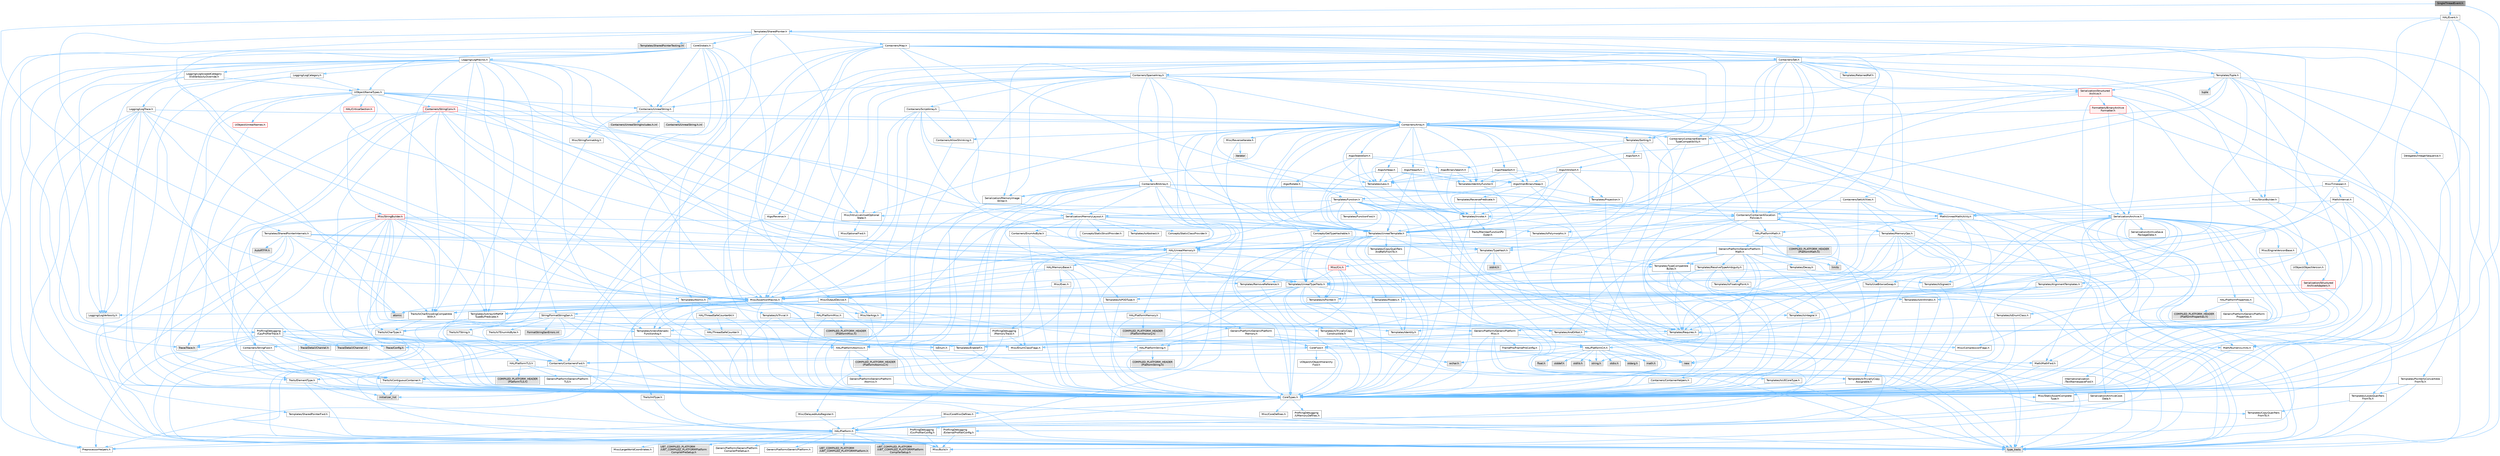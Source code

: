 digraph "SingleThreadEvent.h"
{
 // INTERACTIVE_SVG=YES
 // LATEX_PDF_SIZE
  bgcolor="transparent";
  edge [fontname=Helvetica,fontsize=10,labelfontname=Helvetica,labelfontsize=10];
  node [fontname=Helvetica,fontsize=10,shape=box,height=0.2,width=0.4];
  Node1 [id="Node000001",label="SingleThreadEvent.h",height=0.2,width=0.4,color="gray40", fillcolor="grey60", style="filled", fontcolor="black",tooltip=" "];
  Node1 -> Node2 [id="edge1_Node000001_Node000002",color="steelblue1",style="solid",tooltip=" "];
  Node2 [id="Node000002",label="CoreTypes.h",height=0.2,width=0.4,color="grey40", fillcolor="white", style="filled",URL="$dc/dec/CoreTypes_8h.html",tooltip=" "];
  Node2 -> Node3 [id="edge2_Node000002_Node000003",color="steelblue1",style="solid",tooltip=" "];
  Node3 [id="Node000003",label="HAL/Platform.h",height=0.2,width=0.4,color="grey40", fillcolor="white", style="filled",URL="$d9/dd0/Platform_8h.html",tooltip=" "];
  Node3 -> Node4 [id="edge3_Node000003_Node000004",color="steelblue1",style="solid",tooltip=" "];
  Node4 [id="Node000004",label="Misc/Build.h",height=0.2,width=0.4,color="grey40", fillcolor="white", style="filled",URL="$d3/dbb/Build_8h.html",tooltip=" "];
  Node3 -> Node5 [id="edge4_Node000003_Node000005",color="steelblue1",style="solid",tooltip=" "];
  Node5 [id="Node000005",label="Misc/LargeWorldCoordinates.h",height=0.2,width=0.4,color="grey40", fillcolor="white", style="filled",URL="$d2/dcb/LargeWorldCoordinates_8h.html",tooltip=" "];
  Node3 -> Node6 [id="edge5_Node000003_Node000006",color="steelblue1",style="solid",tooltip=" "];
  Node6 [id="Node000006",label="type_traits",height=0.2,width=0.4,color="grey60", fillcolor="#E0E0E0", style="filled",tooltip=" "];
  Node3 -> Node7 [id="edge6_Node000003_Node000007",color="steelblue1",style="solid",tooltip=" "];
  Node7 [id="Node000007",label="PreprocessorHelpers.h",height=0.2,width=0.4,color="grey40", fillcolor="white", style="filled",URL="$db/ddb/PreprocessorHelpers_8h.html",tooltip=" "];
  Node3 -> Node8 [id="edge7_Node000003_Node000008",color="steelblue1",style="solid",tooltip=" "];
  Node8 [id="Node000008",label="UBT_COMPILED_PLATFORM\l/UBT_COMPILED_PLATFORMPlatform\lCompilerPreSetup.h",height=0.2,width=0.4,color="grey60", fillcolor="#E0E0E0", style="filled",tooltip=" "];
  Node3 -> Node9 [id="edge8_Node000003_Node000009",color="steelblue1",style="solid",tooltip=" "];
  Node9 [id="Node000009",label="GenericPlatform/GenericPlatform\lCompilerPreSetup.h",height=0.2,width=0.4,color="grey40", fillcolor="white", style="filled",URL="$d9/dc8/GenericPlatformCompilerPreSetup_8h.html",tooltip=" "];
  Node3 -> Node10 [id="edge9_Node000003_Node000010",color="steelblue1",style="solid",tooltip=" "];
  Node10 [id="Node000010",label="GenericPlatform/GenericPlatform.h",height=0.2,width=0.4,color="grey40", fillcolor="white", style="filled",URL="$d6/d84/GenericPlatform_8h.html",tooltip=" "];
  Node3 -> Node11 [id="edge10_Node000003_Node000011",color="steelblue1",style="solid",tooltip=" "];
  Node11 [id="Node000011",label="UBT_COMPILED_PLATFORM\l/UBT_COMPILED_PLATFORMPlatform.h",height=0.2,width=0.4,color="grey60", fillcolor="#E0E0E0", style="filled",tooltip=" "];
  Node3 -> Node12 [id="edge11_Node000003_Node000012",color="steelblue1",style="solid",tooltip=" "];
  Node12 [id="Node000012",label="UBT_COMPILED_PLATFORM\l/UBT_COMPILED_PLATFORMPlatform\lCompilerSetup.h",height=0.2,width=0.4,color="grey60", fillcolor="#E0E0E0", style="filled",tooltip=" "];
  Node2 -> Node13 [id="edge12_Node000002_Node000013",color="steelblue1",style="solid",tooltip=" "];
  Node13 [id="Node000013",label="ProfilingDebugging\l/UMemoryDefines.h",height=0.2,width=0.4,color="grey40", fillcolor="white", style="filled",URL="$d2/da2/UMemoryDefines_8h.html",tooltip=" "];
  Node2 -> Node14 [id="edge13_Node000002_Node000014",color="steelblue1",style="solid",tooltip=" "];
  Node14 [id="Node000014",label="Misc/CoreMiscDefines.h",height=0.2,width=0.4,color="grey40", fillcolor="white", style="filled",URL="$da/d38/CoreMiscDefines_8h.html",tooltip=" "];
  Node14 -> Node3 [id="edge14_Node000014_Node000003",color="steelblue1",style="solid",tooltip=" "];
  Node14 -> Node7 [id="edge15_Node000014_Node000007",color="steelblue1",style="solid",tooltip=" "];
  Node2 -> Node15 [id="edge16_Node000002_Node000015",color="steelblue1",style="solid",tooltip=" "];
  Node15 [id="Node000015",label="Misc/CoreDefines.h",height=0.2,width=0.4,color="grey40", fillcolor="white", style="filled",URL="$d3/dd2/CoreDefines_8h.html",tooltip=" "];
  Node1 -> Node16 [id="edge17_Node000001_Node000016",color="steelblue1",style="solid",tooltip=" "];
  Node16 [id="Node000016",label="Misc/AssertionMacros.h",height=0.2,width=0.4,color="grey40", fillcolor="white", style="filled",URL="$d0/dfa/AssertionMacros_8h.html",tooltip=" "];
  Node16 -> Node2 [id="edge18_Node000016_Node000002",color="steelblue1",style="solid",tooltip=" "];
  Node16 -> Node3 [id="edge19_Node000016_Node000003",color="steelblue1",style="solid",tooltip=" "];
  Node16 -> Node17 [id="edge20_Node000016_Node000017",color="steelblue1",style="solid",tooltip=" "];
  Node17 [id="Node000017",label="HAL/PlatformMisc.h",height=0.2,width=0.4,color="grey40", fillcolor="white", style="filled",URL="$d0/df5/PlatformMisc_8h.html",tooltip=" "];
  Node17 -> Node2 [id="edge21_Node000017_Node000002",color="steelblue1",style="solid",tooltip=" "];
  Node17 -> Node18 [id="edge22_Node000017_Node000018",color="steelblue1",style="solid",tooltip=" "];
  Node18 [id="Node000018",label="GenericPlatform/GenericPlatform\lMisc.h",height=0.2,width=0.4,color="grey40", fillcolor="white", style="filled",URL="$db/d9a/GenericPlatformMisc_8h.html",tooltip=" "];
  Node18 -> Node19 [id="edge23_Node000018_Node000019",color="steelblue1",style="solid",tooltip=" "];
  Node19 [id="Node000019",label="Containers/StringFwd.h",height=0.2,width=0.4,color="grey40", fillcolor="white", style="filled",URL="$df/d37/StringFwd_8h.html",tooltip=" "];
  Node19 -> Node2 [id="edge24_Node000019_Node000002",color="steelblue1",style="solid",tooltip=" "];
  Node19 -> Node20 [id="edge25_Node000019_Node000020",color="steelblue1",style="solid",tooltip=" "];
  Node20 [id="Node000020",label="Traits/ElementType.h",height=0.2,width=0.4,color="grey40", fillcolor="white", style="filled",URL="$d5/d4f/ElementType_8h.html",tooltip=" "];
  Node20 -> Node3 [id="edge26_Node000020_Node000003",color="steelblue1",style="solid",tooltip=" "];
  Node20 -> Node21 [id="edge27_Node000020_Node000021",color="steelblue1",style="solid",tooltip=" "];
  Node21 [id="Node000021",label="initializer_list",height=0.2,width=0.4,color="grey60", fillcolor="#E0E0E0", style="filled",tooltip=" "];
  Node20 -> Node6 [id="edge28_Node000020_Node000006",color="steelblue1",style="solid",tooltip=" "];
  Node19 -> Node22 [id="edge29_Node000019_Node000022",color="steelblue1",style="solid",tooltip=" "];
  Node22 [id="Node000022",label="Traits/IsContiguousContainer.h",height=0.2,width=0.4,color="grey40", fillcolor="white", style="filled",URL="$d5/d3c/IsContiguousContainer_8h.html",tooltip=" "];
  Node22 -> Node2 [id="edge30_Node000022_Node000002",color="steelblue1",style="solid",tooltip=" "];
  Node22 -> Node23 [id="edge31_Node000022_Node000023",color="steelblue1",style="solid",tooltip=" "];
  Node23 [id="Node000023",label="Misc/StaticAssertComplete\lType.h",height=0.2,width=0.4,color="grey40", fillcolor="white", style="filled",URL="$d5/d4e/StaticAssertCompleteType_8h.html",tooltip=" "];
  Node22 -> Node21 [id="edge32_Node000022_Node000021",color="steelblue1",style="solid",tooltip=" "];
  Node18 -> Node24 [id="edge33_Node000018_Node000024",color="steelblue1",style="solid",tooltip=" "];
  Node24 [id="Node000024",label="CoreFwd.h",height=0.2,width=0.4,color="grey40", fillcolor="white", style="filled",URL="$d1/d1e/CoreFwd_8h.html",tooltip=" "];
  Node24 -> Node2 [id="edge34_Node000024_Node000002",color="steelblue1",style="solid",tooltip=" "];
  Node24 -> Node25 [id="edge35_Node000024_Node000025",color="steelblue1",style="solid",tooltip=" "];
  Node25 [id="Node000025",label="Containers/ContainersFwd.h",height=0.2,width=0.4,color="grey40", fillcolor="white", style="filled",URL="$d4/d0a/ContainersFwd_8h.html",tooltip=" "];
  Node25 -> Node3 [id="edge36_Node000025_Node000003",color="steelblue1",style="solid",tooltip=" "];
  Node25 -> Node2 [id="edge37_Node000025_Node000002",color="steelblue1",style="solid",tooltip=" "];
  Node25 -> Node22 [id="edge38_Node000025_Node000022",color="steelblue1",style="solid",tooltip=" "];
  Node24 -> Node26 [id="edge39_Node000024_Node000026",color="steelblue1",style="solid",tooltip=" "];
  Node26 [id="Node000026",label="Math/MathFwd.h",height=0.2,width=0.4,color="grey40", fillcolor="white", style="filled",URL="$d2/d10/MathFwd_8h.html",tooltip=" "];
  Node26 -> Node3 [id="edge40_Node000026_Node000003",color="steelblue1",style="solid",tooltip=" "];
  Node24 -> Node27 [id="edge41_Node000024_Node000027",color="steelblue1",style="solid",tooltip=" "];
  Node27 [id="Node000027",label="UObject/UObjectHierarchy\lFwd.h",height=0.2,width=0.4,color="grey40", fillcolor="white", style="filled",URL="$d3/d13/UObjectHierarchyFwd_8h.html",tooltip=" "];
  Node18 -> Node2 [id="edge42_Node000018_Node000002",color="steelblue1",style="solid",tooltip=" "];
  Node18 -> Node28 [id="edge43_Node000018_Node000028",color="steelblue1",style="solid",tooltip=" "];
  Node28 [id="Node000028",label="FramePro/FrameProConfig.h",height=0.2,width=0.4,color="grey40", fillcolor="white", style="filled",URL="$d7/d90/FrameProConfig_8h.html",tooltip=" "];
  Node18 -> Node29 [id="edge44_Node000018_Node000029",color="steelblue1",style="solid",tooltip=" "];
  Node29 [id="Node000029",label="HAL/PlatformCrt.h",height=0.2,width=0.4,color="grey40", fillcolor="white", style="filled",URL="$d8/d75/PlatformCrt_8h.html",tooltip=" "];
  Node29 -> Node30 [id="edge45_Node000029_Node000030",color="steelblue1",style="solid",tooltip=" "];
  Node30 [id="Node000030",label="new",height=0.2,width=0.4,color="grey60", fillcolor="#E0E0E0", style="filled",tooltip=" "];
  Node29 -> Node31 [id="edge46_Node000029_Node000031",color="steelblue1",style="solid",tooltip=" "];
  Node31 [id="Node000031",label="wchar.h",height=0.2,width=0.4,color="grey60", fillcolor="#E0E0E0", style="filled",tooltip=" "];
  Node29 -> Node32 [id="edge47_Node000029_Node000032",color="steelblue1",style="solid",tooltip=" "];
  Node32 [id="Node000032",label="stddef.h",height=0.2,width=0.4,color="grey60", fillcolor="#E0E0E0", style="filled",tooltip=" "];
  Node29 -> Node33 [id="edge48_Node000029_Node000033",color="steelblue1",style="solid",tooltip=" "];
  Node33 [id="Node000033",label="stdlib.h",height=0.2,width=0.4,color="grey60", fillcolor="#E0E0E0", style="filled",tooltip=" "];
  Node29 -> Node34 [id="edge49_Node000029_Node000034",color="steelblue1",style="solid",tooltip=" "];
  Node34 [id="Node000034",label="stdio.h",height=0.2,width=0.4,color="grey60", fillcolor="#E0E0E0", style="filled",tooltip=" "];
  Node29 -> Node35 [id="edge50_Node000029_Node000035",color="steelblue1",style="solid",tooltip=" "];
  Node35 [id="Node000035",label="stdarg.h",height=0.2,width=0.4,color="grey60", fillcolor="#E0E0E0", style="filled",tooltip=" "];
  Node29 -> Node36 [id="edge51_Node000029_Node000036",color="steelblue1",style="solid",tooltip=" "];
  Node36 [id="Node000036",label="math.h",height=0.2,width=0.4,color="grey60", fillcolor="#E0E0E0", style="filled",tooltip=" "];
  Node29 -> Node37 [id="edge52_Node000029_Node000037",color="steelblue1",style="solid",tooltip=" "];
  Node37 [id="Node000037",label="float.h",height=0.2,width=0.4,color="grey60", fillcolor="#E0E0E0", style="filled",tooltip=" "];
  Node29 -> Node38 [id="edge53_Node000029_Node000038",color="steelblue1",style="solid",tooltip=" "];
  Node38 [id="Node000038",label="string.h",height=0.2,width=0.4,color="grey60", fillcolor="#E0E0E0", style="filled",tooltip=" "];
  Node18 -> Node39 [id="edge54_Node000018_Node000039",color="steelblue1",style="solid",tooltip=" "];
  Node39 [id="Node000039",label="Math/NumericLimits.h",height=0.2,width=0.4,color="grey40", fillcolor="white", style="filled",URL="$df/d1b/NumericLimits_8h.html",tooltip=" "];
  Node39 -> Node2 [id="edge55_Node000039_Node000002",color="steelblue1",style="solid",tooltip=" "];
  Node18 -> Node40 [id="edge56_Node000018_Node000040",color="steelblue1",style="solid",tooltip=" "];
  Node40 [id="Node000040",label="Misc/CompressionFlags.h",height=0.2,width=0.4,color="grey40", fillcolor="white", style="filled",URL="$d9/d76/CompressionFlags_8h.html",tooltip=" "];
  Node18 -> Node41 [id="edge57_Node000018_Node000041",color="steelblue1",style="solid",tooltip=" "];
  Node41 [id="Node000041",label="Misc/EnumClassFlags.h",height=0.2,width=0.4,color="grey40", fillcolor="white", style="filled",URL="$d8/de7/EnumClassFlags_8h.html",tooltip=" "];
  Node18 -> Node42 [id="edge58_Node000018_Node000042",color="steelblue1",style="solid",tooltip=" "];
  Node42 [id="Node000042",label="ProfilingDebugging\l/CsvProfilerConfig.h",height=0.2,width=0.4,color="grey40", fillcolor="white", style="filled",URL="$d3/d88/CsvProfilerConfig_8h.html",tooltip=" "];
  Node42 -> Node4 [id="edge59_Node000042_Node000004",color="steelblue1",style="solid",tooltip=" "];
  Node18 -> Node43 [id="edge60_Node000018_Node000043",color="steelblue1",style="solid",tooltip=" "];
  Node43 [id="Node000043",label="ProfilingDebugging\l/ExternalProfilerConfig.h",height=0.2,width=0.4,color="grey40", fillcolor="white", style="filled",URL="$d3/dbb/ExternalProfilerConfig_8h.html",tooltip=" "];
  Node43 -> Node4 [id="edge61_Node000043_Node000004",color="steelblue1",style="solid",tooltip=" "];
  Node17 -> Node44 [id="edge62_Node000017_Node000044",color="steelblue1",style="solid",tooltip=" "];
  Node44 [id="Node000044",label="COMPILED_PLATFORM_HEADER\l(PlatformMisc.h)",height=0.2,width=0.4,color="grey60", fillcolor="#E0E0E0", style="filled",tooltip=" "];
  Node17 -> Node45 [id="edge63_Node000017_Node000045",color="steelblue1",style="solid",tooltip=" "];
  Node45 [id="Node000045",label="ProfilingDebugging\l/CpuProfilerTrace.h",height=0.2,width=0.4,color="grey40", fillcolor="white", style="filled",URL="$da/dcb/CpuProfilerTrace_8h.html",tooltip=" "];
  Node45 -> Node2 [id="edge64_Node000045_Node000002",color="steelblue1",style="solid",tooltip=" "];
  Node45 -> Node25 [id="edge65_Node000045_Node000025",color="steelblue1",style="solid",tooltip=" "];
  Node45 -> Node46 [id="edge66_Node000045_Node000046",color="steelblue1",style="solid",tooltip=" "];
  Node46 [id="Node000046",label="HAL/PlatformAtomics.h",height=0.2,width=0.4,color="grey40", fillcolor="white", style="filled",URL="$d3/d36/PlatformAtomics_8h.html",tooltip=" "];
  Node46 -> Node2 [id="edge67_Node000046_Node000002",color="steelblue1",style="solid",tooltip=" "];
  Node46 -> Node47 [id="edge68_Node000046_Node000047",color="steelblue1",style="solid",tooltip=" "];
  Node47 [id="Node000047",label="GenericPlatform/GenericPlatform\lAtomics.h",height=0.2,width=0.4,color="grey40", fillcolor="white", style="filled",URL="$da/d72/GenericPlatformAtomics_8h.html",tooltip=" "];
  Node47 -> Node2 [id="edge69_Node000047_Node000002",color="steelblue1",style="solid",tooltip=" "];
  Node46 -> Node48 [id="edge70_Node000046_Node000048",color="steelblue1",style="solid",tooltip=" "];
  Node48 [id="Node000048",label="COMPILED_PLATFORM_HEADER\l(PlatformAtomics.h)",height=0.2,width=0.4,color="grey60", fillcolor="#E0E0E0", style="filled",tooltip=" "];
  Node45 -> Node7 [id="edge71_Node000045_Node000007",color="steelblue1",style="solid",tooltip=" "];
  Node45 -> Node4 [id="edge72_Node000045_Node000004",color="steelblue1",style="solid",tooltip=" "];
  Node45 -> Node49 [id="edge73_Node000045_Node000049",color="steelblue1",style="solid",tooltip=" "];
  Node49 [id="Node000049",label="Trace/Config.h",height=0.2,width=0.4,color="grey60", fillcolor="#E0E0E0", style="filled",tooltip=" "];
  Node45 -> Node50 [id="edge74_Node000045_Node000050",color="steelblue1",style="solid",tooltip=" "];
  Node50 [id="Node000050",label="Trace/Detail/Channel.h",height=0.2,width=0.4,color="grey60", fillcolor="#E0E0E0", style="filled",tooltip=" "];
  Node45 -> Node51 [id="edge75_Node000045_Node000051",color="steelblue1",style="solid",tooltip=" "];
  Node51 [id="Node000051",label="Trace/Detail/Channel.inl",height=0.2,width=0.4,color="grey60", fillcolor="#E0E0E0", style="filled",tooltip=" "];
  Node45 -> Node52 [id="edge76_Node000045_Node000052",color="steelblue1",style="solid",tooltip=" "];
  Node52 [id="Node000052",label="Trace/Trace.h",height=0.2,width=0.4,color="grey60", fillcolor="#E0E0E0", style="filled",tooltip=" "];
  Node16 -> Node7 [id="edge77_Node000016_Node000007",color="steelblue1",style="solid",tooltip=" "];
  Node16 -> Node53 [id="edge78_Node000016_Node000053",color="steelblue1",style="solid",tooltip=" "];
  Node53 [id="Node000053",label="Templates/EnableIf.h",height=0.2,width=0.4,color="grey40", fillcolor="white", style="filled",URL="$d7/d60/EnableIf_8h.html",tooltip=" "];
  Node53 -> Node2 [id="edge79_Node000053_Node000002",color="steelblue1",style="solid",tooltip=" "];
  Node16 -> Node54 [id="edge80_Node000016_Node000054",color="steelblue1",style="solid",tooltip=" "];
  Node54 [id="Node000054",label="Templates/IsArrayOrRefOf\lTypeByPredicate.h",height=0.2,width=0.4,color="grey40", fillcolor="white", style="filled",URL="$d6/da1/IsArrayOrRefOfTypeByPredicate_8h.html",tooltip=" "];
  Node54 -> Node2 [id="edge81_Node000054_Node000002",color="steelblue1",style="solid",tooltip=" "];
  Node16 -> Node55 [id="edge82_Node000016_Node000055",color="steelblue1",style="solid",tooltip=" "];
  Node55 [id="Node000055",label="Templates/IsValidVariadic\lFunctionArg.h",height=0.2,width=0.4,color="grey40", fillcolor="white", style="filled",URL="$d0/dc8/IsValidVariadicFunctionArg_8h.html",tooltip=" "];
  Node55 -> Node2 [id="edge83_Node000055_Node000002",color="steelblue1",style="solid",tooltip=" "];
  Node55 -> Node56 [id="edge84_Node000055_Node000056",color="steelblue1",style="solid",tooltip=" "];
  Node56 [id="Node000056",label="IsEnum.h",height=0.2,width=0.4,color="grey40", fillcolor="white", style="filled",URL="$d4/de5/IsEnum_8h.html",tooltip=" "];
  Node55 -> Node6 [id="edge85_Node000055_Node000006",color="steelblue1",style="solid",tooltip=" "];
  Node16 -> Node57 [id="edge86_Node000016_Node000057",color="steelblue1",style="solid",tooltip=" "];
  Node57 [id="Node000057",label="Traits/IsCharEncodingCompatible\lWith.h",height=0.2,width=0.4,color="grey40", fillcolor="white", style="filled",URL="$df/dd1/IsCharEncodingCompatibleWith_8h.html",tooltip=" "];
  Node57 -> Node6 [id="edge87_Node000057_Node000006",color="steelblue1",style="solid",tooltip=" "];
  Node57 -> Node58 [id="edge88_Node000057_Node000058",color="steelblue1",style="solid",tooltip=" "];
  Node58 [id="Node000058",label="Traits/IsCharType.h",height=0.2,width=0.4,color="grey40", fillcolor="white", style="filled",URL="$db/d51/IsCharType_8h.html",tooltip=" "];
  Node58 -> Node2 [id="edge89_Node000058_Node000002",color="steelblue1",style="solid",tooltip=" "];
  Node16 -> Node59 [id="edge90_Node000016_Node000059",color="steelblue1",style="solid",tooltip=" "];
  Node59 [id="Node000059",label="Misc/VarArgs.h",height=0.2,width=0.4,color="grey40", fillcolor="white", style="filled",URL="$d5/d6f/VarArgs_8h.html",tooltip=" "];
  Node59 -> Node2 [id="edge91_Node000059_Node000002",color="steelblue1",style="solid",tooltip=" "];
  Node16 -> Node60 [id="edge92_Node000016_Node000060",color="steelblue1",style="solid",tooltip=" "];
  Node60 [id="Node000060",label="String/FormatStringSan.h",height=0.2,width=0.4,color="grey40", fillcolor="white", style="filled",URL="$d3/d8b/FormatStringSan_8h.html",tooltip=" "];
  Node60 -> Node6 [id="edge93_Node000060_Node000006",color="steelblue1",style="solid",tooltip=" "];
  Node60 -> Node2 [id="edge94_Node000060_Node000002",color="steelblue1",style="solid",tooltip=" "];
  Node60 -> Node61 [id="edge95_Node000060_Node000061",color="steelblue1",style="solid",tooltip=" "];
  Node61 [id="Node000061",label="Templates/Requires.h",height=0.2,width=0.4,color="grey40", fillcolor="white", style="filled",URL="$dc/d96/Requires_8h.html",tooltip=" "];
  Node61 -> Node53 [id="edge96_Node000061_Node000053",color="steelblue1",style="solid",tooltip=" "];
  Node61 -> Node6 [id="edge97_Node000061_Node000006",color="steelblue1",style="solid",tooltip=" "];
  Node60 -> Node62 [id="edge98_Node000060_Node000062",color="steelblue1",style="solid",tooltip=" "];
  Node62 [id="Node000062",label="Templates/Identity.h",height=0.2,width=0.4,color="grey40", fillcolor="white", style="filled",URL="$d0/dd5/Identity_8h.html",tooltip=" "];
  Node60 -> Node55 [id="edge99_Node000060_Node000055",color="steelblue1",style="solid",tooltip=" "];
  Node60 -> Node58 [id="edge100_Node000060_Node000058",color="steelblue1",style="solid",tooltip=" "];
  Node60 -> Node63 [id="edge101_Node000060_Node000063",color="steelblue1",style="solid",tooltip=" "];
  Node63 [id="Node000063",label="Traits/IsTEnumAsByte.h",height=0.2,width=0.4,color="grey40", fillcolor="white", style="filled",URL="$d1/de6/IsTEnumAsByte_8h.html",tooltip=" "];
  Node60 -> Node64 [id="edge102_Node000060_Node000064",color="steelblue1",style="solid",tooltip=" "];
  Node64 [id="Node000064",label="Traits/IsTString.h",height=0.2,width=0.4,color="grey40", fillcolor="white", style="filled",URL="$d0/df8/IsTString_8h.html",tooltip=" "];
  Node64 -> Node25 [id="edge103_Node000064_Node000025",color="steelblue1",style="solid",tooltip=" "];
  Node60 -> Node25 [id="edge104_Node000060_Node000025",color="steelblue1",style="solid",tooltip=" "];
  Node60 -> Node65 [id="edge105_Node000060_Node000065",color="steelblue1",style="solid",tooltip=" "];
  Node65 [id="Node000065",label="FormatStringSanErrors.inl",height=0.2,width=0.4,color="grey60", fillcolor="#E0E0E0", style="filled",tooltip=" "];
  Node16 -> Node66 [id="edge106_Node000016_Node000066",color="steelblue1",style="solid",tooltip=" "];
  Node66 [id="Node000066",label="atomic",height=0.2,width=0.4,color="grey60", fillcolor="#E0E0E0", style="filled",tooltip=" "];
  Node1 -> Node67 [id="edge107_Node000001_Node000067",color="steelblue1",style="solid",tooltip=" "];
  Node67 [id="Node000067",label="HAL/Event.h",height=0.2,width=0.4,color="grey40", fillcolor="white", style="filled",URL="$d6/d8d/Event_8h.html",tooltip=" "];
  Node67 -> Node2 [id="edge108_Node000067_Node000002",color="steelblue1",style="solid",tooltip=" "];
  Node67 -> Node39 [id="edge109_Node000067_Node000039",color="steelblue1",style="solid",tooltip=" "];
  Node67 -> Node68 [id="edge110_Node000067_Node000068",color="steelblue1",style="solid",tooltip=" "];
  Node68 [id="Node000068",label="Misc/Timespan.h",height=0.2,width=0.4,color="grey40", fillcolor="white", style="filled",URL="$da/dd9/Timespan_8h.html",tooltip=" "];
  Node68 -> Node2 [id="edge111_Node000068_Node000002",color="steelblue1",style="solid",tooltip=" "];
  Node68 -> Node69 [id="edge112_Node000068_Node000069",color="steelblue1",style="solid",tooltip=" "];
  Node69 [id="Node000069",label="Math/Interval.h",height=0.2,width=0.4,color="grey40", fillcolor="white", style="filled",URL="$d1/d55/Interval_8h.html",tooltip=" "];
  Node69 -> Node2 [id="edge113_Node000069_Node000002",color="steelblue1",style="solid",tooltip=" "];
  Node69 -> Node70 [id="edge114_Node000069_Node000070",color="steelblue1",style="solid",tooltip=" "];
  Node70 [id="Node000070",label="Templates/IsArithmetic.h",height=0.2,width=0.4,color="grey40", fillcolor="white", style="filled",URL="$d2/d5d/IsArithmetic_8h.html",tooltip=" "];
  Node70 -> Node2 [id="edge115_Node000070_Node000002",color="steelblue1",style="solid",tooltip=" "];
  Node69 -> Node71 [id="edge116_Node000069_Node000071",color="steelblue1",style="solid",tooltip=" "];
  Node71 [id="Node000071",label="Templates/UnrealTypeTraits.h",height=0.2,width=0.4,color="grey40", fillcolor="white", style="filled",URL="$d2/d2d/UnrealTypeTraits_8h.html",tooltip=" "];
  Node71 -> Node2 [id="edge117_Node000071_Node000002",color="steelblue1",style="solid",tooltip=" "];
  Node71 -> Node72 [id="edge118_Node000071_Node000072",color="steelblue1",style="solid",tooltip=" "];
  Node72 [id="Node000072",label="Templates/IsPointer.h",height=0.2,width=0.4,color="grey40", fillcolor="white", style="filled",URL="$d7/d05/IsPointer_8h.html",tooltip=" "];
  Node72 -> Node2 [id="edge119_Node000072_Node000002",color="steelblue1",style="solid",tooltip=" "];
  Node71 -> Node16 [id="edge120_Node000071_Node000016",color="steelblue1",style="solid",tooltip=" "];
  Node71 -> Node73 [id="edge121_Node000071_Node000073",color="steelblue1",style="solid",tooltip=" "];
  Node73 [id="Node000073",label="Templates/AndOrNot.h",height=0.2,width=0.4,color="grey40", fillcolor="white", style="filled",URL="$db/d0a/AndOrNot_8h.html",tooltip=" "];
  Node73 -> Node2 [id="edge122_Node000073_Node000002",color="steelblue1",style="solid",tooltip=" "];
  Node71 -> Node53 [id="edge123_Node000071_Node000053",color="steelblue1",style="solid",tooltip=" "];
  Node71 -> Node70 [id="edge124_Node000071_Node000070",color="steelblue1",style="solid",tooltip=" "];
  Node71 -> Node56 [id="edge125_Node000071_Node000056",color="steelblue1",style="solid",tooltip=" "];
  Node71 -> Node74 [id="edge126_Node000071_Node000074",color="steelblue1",style="solid",tooltip=" "];
  Node74 [id="Node000074",label="Templates/Models.h",height=0.2,width=0.4,color="grey40", fillcolor="white", style="filled",URL="$d3/d0c/Models_8h.html",tooltip=" "];
  Node74 -> Node62 [id="edge127_Node000074_Node000062",color="steelblue1",style="solid",tooltip=" "];
  Node71 -> Node75 [id="edge128_Node000071_Node000075",color="steelblue1",style="solid",tooltip=" "];
  Node75 [id="Node000075",label="Templates/IsPODType.h",height=0.2,width=0.4,color="grey40", fillcolor="white", style="filled",URL="$d7/db1/IsPODType_8h.html",tooltip=" "];
  Node75 -> Node2 [id="edge129_Node000075_Node000002",color="steelblue1",style="solid",tooltip=" "];
  Node71 -> Node76 [id="edge130_Node000071_Node000076",color="steelblue1",style="solid",tooltip=" "];
  Node76 [id="Node000076",label="Templates/IsUECoreType.h",height=0.2,width=0.4,color="grey40", fillcolor="white", style="filled",URL="$d1/db8/IsUECoreType_8h.html",tooltip=" "];
  Node76 -> Node2 [id="edge131_Node000076_Node000002",color="steelblue1",style="solid",tooltip=" "];
  Node76 -> Node6 [id="edge132_Node000076_Node000006",color="steelblue1",style="solid",tooltip=" "];
  Node71 -> Node77 [id="edge133_Node000071_Node000077",color="steelblue1",style="solid",tooltip=" "];
  Node77 [id="Node000077",label="Templates/IsTriviallyCopy\lConstructible.h",height=0.2,width=0.4,color="grey40", fillcolor="white", style="filled",URL="$d3/d78/IsTriviallyCopyConstructible_8h.html",tooltip=" "];
  Node77 -> Node2 [id="edge134_Node000077_Node000002",color="steelblue1",style="solid",tooltip=" "];
  Node77 -> Node6 [id="edge135_Node000077_Node000006",color="steelblue1",style="solid",tooltip=" "];
  Node69 -> Node39 [id="edge136_Node000069_Node000039",color="steelblue1",style="solid",tooltip=" "];
  Node69 -> Node78 [id="edge137_Node000069_Node000078",color="steelblue1",style="solid",tooltip=" "];
  Node78 [id="Node000078",label="Math/UnrealMathUtility.h",height=0.2,width=0.4,color="grey40", fillcolor="white", style="filled",URL="$db/db8/UnrealMathUtility_8h.html",tooltip=" "];
  Node78 -> Node2 [id="edge138_Node000078_Node000002",color="steelblue1",style="solid",tooltip=" "];
  Node78 -> Node16 [id="edge139_Node000078_Node000016",color="steelblue1",style="solid",tooltip=" "];
  Node78 -> Node79 [id="edge140_Node000078_Node000079",color="steelblue1",style="solid",tooltip=" "];
  Node79 [id="Node000079",label="HAL/PlatformMath.h",height=0.2,width=0.4,color="grey40", fillcolor="white", style="filled",URL="$dc/d53/PlatformMath_8h.html",tooltip=" "];
  Node79 -> Node2 [id="edge141_Node000079_Node000002",color="steelblue1",style="solid",tooltip=" "];
  Node79 -> Node80 [id="edge142_Node000079_Node000080",color="steelblue1",style="solid",tooltip=" "];
  Node80 [id="Node000080",label="GenericPlatform/GenericPlatform\lMath.h",height=0.2,width=0.4,color="grey40", fillcolor="white", style="filled",URL="$d5/d79/GenericPlatformMath_8h.html",tooltip=" "];
  Node80 -> Node2 [id="edge143_Node000080_Node000002",color="steelblue1",style="solid",tooltip=" "];
  Node80 -> Node25 [id="edge144_Node000080_Node000025",color="steelblue1",style="solid",tooltip=" "];
  Node80 -> Node29 [id="edge145_Node000080_Node000029",color="steelblue1",style="solid",tooltip=" "];
  Node80 -> Node73 [id="edge146_Node000080_Node000073",color="steelblue1",style="solid",tooltip=" "];
  Node80 -> Node81 [id="edge147_Node000080_Node000081",color="steelblue1",style="solid",tooltip=" "];
  Node81 [id="Node000081",label="Templates/Decay.h",height=0.2,width=0.4,color="grey40", fillcolor="white", style="filled",URL="$dd/d0f/Decay_8h.html",tooltip=" "];
  Node81 -> Node2 [id="edge148_Node000081_Node000002",color="steelblue1",style="solid",tooltip=" "];
  Node81 -> Node82 [id="edge149_Node000081_Node000082",color="steelblue1",style="solid",tooltip=" "];
  Node82 [id="Node000082",label="Templates/RemoveReference.h",height=0.2,width=0.4,color="grey40", fillcolor="white", style="filled",URL="$da/dbe/RemoveReference_8h.html",tooltip=" "];
  Node82 -> Node2 [id="edge150_Node000082_Node000002",color="steelblue1",style="solid",tooltip=" "];
  Node81 -> Node6 [id="edge151_Node000081_Node000006",color="steelblue1",style="solid",tooltip=" "];
  Node80 -> Node83 [id="edge152_Node000080_Node000083",color="steelblue1",style="solid",tooltip=" "];
  Node83 [id="Node000083",label="Templates/IsFloatingPoint.h",height=0.2,width=0.4,color="grey40", fillcolor="white", style="filled",URL="$d3/d11/IsFloatingPoint_8h.html",tooltip=" "];
  Node83 -> Node2 [id="edge153_Node000083_Node000002",color="steelblue1",style="solid",tooltip=" "];
  Node80 -> Node71 [id="edge154_Node000080_Node000071",color="steelblue1",style="solid",tooltip=" "];
  Node80 -> Node61 [id="edge155_Node000080_Node000061",color="steelblue1",style="solid",tooltip=" "];
  Node80 -> Node84 [id="edge156_Node000080_Node000084",color="steelblue1",style="solid",tooltip=" "];
  Node84 [id="Node000084",label="Templates/ResolveTypeAmbiguity.h",height=0.2,width=0.4,color="grey40", fillcolor="white", style="filled",URL="$df/d1f/ResolveTypeAmbiguity_8h.html",tooltip=" "];
  Node84 -> Node2 [id="edge157_Node000084_Node000002",color="steelblue1",style="solid",tooltip=" "];
  Node84 -> Node83 [id="edge158_Node000084_Node000083",color="steelblue1",style="solid",tooltip=" "];
  Node84 -> Node71 [id="edge159_Node000084_Node000071",color="steelblue1",style="solid",tooltip=" "];
  Node84 -> Node85 [id="edge160_Node000084_Node000085",color="steelblue1",style="solid",tooltip=" "];
  Node85 [id="Node000085",label="Templates/IsSigned.h",height=0.2,width=0.4,color="grey40", fillcolor="white", style="filled",URL="$d8/dd8/IsSigned_8h.html",tooltip=" "];
  Node85 -> Node2 [id="edge161_Node000085_Node000002",color="steelblue1",style="solid",tooltip=" "];
  Node84 -> Node86 [id="edge162_Node000084_Node000086",color="steelblue1",style="solid",tooltip=" "];
  Node86 [id="Node000086",label="Templates/IsIntegral.h",height=0.2,width=0.4,color="grey40", fillcolor="white", style="filled",URL="$da/d64/IsIntegral_8h.html",tooltip=" "];
  Node86 -> Node2 [id="edge163_Node000086_Node000002",color="steelblue1",style="solid",tooltip=" "];
  Node84 -> Node61 [id="edge164_Node000084_Node000061",color="steelblue1",style="solid",tooltip=" "];
  Node80 -> Node87 [id="edge165_Node000080_Node000087",color="steelblue1",style="solid",tooltip=" "];
  Node87 [id="Node000087",label="Templates/TypeCompatible\lBytes.h",height=0.2,width=0.4,color="grey40", fillcolor="white", style="filled",URL="$df/d0a/TypeCompatibleBytes_8h.html",tooltip=" "];
  Node87 -> Node2 [id="edge166_Node000087_Node000002",color="steelblue1",style="solid",tooltip=" "];
  Node87 -> Node38 [id="edge167_Node000087_Node000038",color="steelblue1",style="solid",tooltip=" "];
  Node87 -> Node30 [id="edge168_Node000087_Node000030",color="steelblue1",style="solid",tooltip=" "];
  Node87 -> Node6 [id="edge169_Node000087_Node000006",color="steelblue1",style="solid",tooltip=" "];
  Node80 -> Node88 [id="edge170_Node000080_Node000088",color="steelblue1",style="solid",tooltip=" "];
  Node88 [id="Node000088",label="limits",height=0.2,width=0.4,color="grey60", fillcolor="#E0E0E0", style="filled",tooltip=" "];
  Node80 -> Node6 [id="edge171_Node000080_Node000006",color="steelblue1",style="solid",tooltip=" "];
  Node79 -> Node89 [id="edge172_Node000079_Node000089",color="steelblue1",style="solid",tooltip=" "];
  Node89 [id="Node000089",label="COMPILED_PLATFORM_HEADER\l(PlatformMath.h)",height=0.2,width=0.4,color="grey60", fillcolor="#E0E0E0", style="filled",tooltip=" "];
  Node78 -> Node26 [id="edge173_Node000078_Node000026",color="steelblue1",style="solid",tooltip=" "];
  Node78 -> Node62 [id="edge174_Node000078_Node000062",color="steelblue1",style="solid",tooltip=" "];
  Node78 -> Node61 [id="edge175_Node000078_Node000061",color="steelblue1",style="solid",tooltip=" "];
  Node68 -> Node78 [id="edge176_Node000068_Node000078",color="steelblue1",style="solid",tooltip=" "];
  Node68 -> Node16 [id="edge177_Node000068_Node000016",color="steelblue1",style="solid",tooltip=" "];
  Node67 -> Node90 [id="edge178_Node000067_Node000090",color="steelblue1",style="solid",tooltip=" "];
  Node90 [id="Node000090",label="Templates/Atomic.h",height=0.2,width=0.4,color="grey40", fillcolor="white", style="filled",URL="$d3/d91/Atomic_8h.html",tooltip=" "];
  Node90 -> Node91 [id="edge179_Node000090_Node000091",color="steelblue1",style="solid",tooltip=" "];
  Node91 [id="Node000091",label="HAL/ThreadSafeCounter.h",height=0.2,width=0.4,color="grey40", fillcolor="white", style="filled",URL="$dc/dc9/ThreadSafeCounter_8h.html",tooltip=" "];
  Node91 -> Node2 [id="edge180_Node000091_Node000002",color="steelblue1",style="solid",tooltip=" "];
  Node91 -> Node46 [id="edge181_Node000091_Node000046",color="steelblue1",style="solid",tooltip=" "];
  Node90 -> Node92 [id="edge182_Node000090_Node000092",color="steelblue1",style="solid",tooltip=" "];
  Node92 [id="Node000092",label="HAL/ThreadSafeCounter64.h",height=0.2,width=0.4,color="grey40", fillcolor="white", style="filled",URL="$d0/d12/ThreadSafeCounter64_8h.html",tooltip=" "];
  Node92 -> Node2 [id="edge183_Node000092_Node000002",color="steelblue1",style="solid",tooltip=" "];
  Node92 -> Node91 [id="edge184_Node000092_Node000091",color="steelblue1",style="solid",tooltip=" "];
  Node90 -> Node86 [id="edge185_Node000090_Node000086",color="steelblue1",style="solid",tooltip=" "];
  Node90 -> Node93 [id="edge186_Node000090_Node000093",color="steelblue1",style="solid",tooltip=" "];
  Node93 [id="Node000093",label="Templates/IsTrivial.h",height=0.2,width=0.4,color="grey40", fillcolor="white", style="filled",URL="$da/d4c/IsTrivial_8h.html",tooltip=" "];
  Node93 -> Node73 [id="edge187_Node000093_Node000073",color="steelblue1",style="solid",tooltip=" "];
  Node93 -> Node77 [id="edge188_Node000093_Node000077",color="steelblue1",style="solid",tooltip=" "];
  Node93 -> Node94 [id="edge189_Node000093_Node000094",color="steelblue1",style="solid",tooltip=" "];
  Node94 [id="Node000094",label="Templates/IsTriviallyCopy\lAssignable.h",height=0.2,width=0.4,color="grey40", fillcolor="white", style="filled",URL="$d2/df2/IsTriviallyCopyAssignable_8h.html",tooltip=" "];
  Node94 -> Node2 [id="edge190_Node000094_Node000002",color="steelblue1",style="solid",tooltip=" "];
  Node94 -> Node6 [id="edge191_Node000094_Node000006",color="steelblue1",style="solid",tooltip=" "];
  Node93 -> Node6 [id="edge192_Node000093_Node000006",color="steelblue1",style="solid",tooltip=" "];
  Node90 -> Node95 [id="edge193_Node000090_Node000095",color="steelblue1",style="solid",tooltip=" "];
  Node95 [id="Node000095",label="Traits/IntType.h",height=0.2,width=0.4,color="grey40", fillcolor="white", style="filled",URL="$d7/deb/IntType_8h.html",tooltip=" "];
  Node95 -> Node3 [id="edge194_Node000095_Node000003",color="steelblue1",style="solid",tooltip=" "];
  Node90 -> Node66 [id="edge195_Node000090_Node000066",color="steelblue1",style="solid",tooltip=" "];
  Node67 -> Node96 [id="edge196_Node000067_Node000096",color="steelblue1",style="solid",tooltip=" "];
  Node96 [id="Node000096",label="Templates/SharedPointer.h",height=0.2,width=0.4,color="grey40", fillcolor="white", style="filled",URL="$d2/d17/SharedPointer_8h.html",tooltip=" "];
  Node96 -> Node2 [id="edge197_Node000096_Node000002",color="steelblue1",style="solid",tooltip=" "];
  Node96 -> Node97 [id="edge198_Node000096_Node000097",color="steelblue1",style="solid",tooltip=" "];
  Node97 [id="Node000097",label="Misc/IntrusiveUnsetOptional\lState.h",height=0.2,width=0.4,color="grey40", fillcolor="white", style="filled",URL="$d2/d0a/IntrusiveUnsetOptionalState_8h.html",tooltip=" "];
  Node97 -> Node98 [id="edge199_Node000097_Node000098",color="steelblue1",style="solid",tooltip=" "];
  Node98 [id="Node000098",label="Misc/OptionalFwd.h",height=0.2,width=0.4,color="grey40", fillcolor="white", style="filled",URL="$dc/d50/OptionalFwd_8h.html",tooltip=" "];
  Node96 -> Node99 [id="edge200_Node000096_Node000099",color="steelblue1",style="solid",tooltip=" "];
  Node99 [id="Node000099",label="Templates/PointerIsConvertible\lFromTo.h",height=0.2,width=0.4,color="grey40", fillcolor="white", style="filled",URL="$d6/d65/PointerIsConvertibleFromTo_8h.html",tooltip=" "];
  Node99 -> Node2 [id="edge201_Node000099_Node000002",color="steelblue1",style="solid",tooltip=" "];
  Node99 -> Node23 [id="edge202_Node000099_Node000023",color="steelblue1",style="solid",tooltip=" "];
  Node99 -> Node100 [id="edge203_Node000099_Node000100",color="steelblue1",style="solid",tooltip=" "];
  Node100 [id="Node000100",label="Templates/LosesQualifiers\lFromTo.h",height=0.2,width=0.4,color="grey40", fillcolor="white", style="filled",URL="$d2/db3/LosesQualifiersFromTo_8h.html",tooltip=" "];
  Node100 -> Node101 [id="edge204_Node000100_Node000101",color="steelblue1",style="solid",tooltip=" "];
  Node101 [id="Node000101",label="Templates/CopyQualifiers\lFromTo.h",height=0.2,width=0.4,color="grey40", fillcolor="white", style="filled",URL="$d5/db4/CopyQualifiersFromTo_8h.html",tooltip=" "];
  Node100 -> Node6 [id="edge205_Node000100_Node000006",color="steelblue1",style="solid",tooltip=" "];
  Node99 -> Node6 [id="edge206_Node000099_Node000006",color="steelblue1",style="solid",tooltip=" "];
  Node96 -> Node16 [id="edge207_Node000096_Node000016",color="steelblue1",style="solid",tooltip=" "];
  Node96 -> Node102 [id="edge208_Node000096_Node000102",color="steelblue1",style="solid",tooltip=" "];
  Node102 [id="Node000102",label="HAL/UnrealMemory.h",height=0.2,width=0.4,color="grey40", fillcolor="white", style="filled",URL="$d9/d96/UnrealMemory_8h.html",tooltip=" "];
  Node102 -> Node2 [id="edge209_Node000102_Node000002",color="steelblue1",style="solid",tooltip=" "];
  Node102 -> Node103 [id="edge210_Node000102_Node000103",color="steelblue1",style="solid",tooltip=" "];
  Node103 [id="Node000103",label="GenericPlatform/GenericPlatform\lMemory.h",height=0.2,width=0.4,color="grey40", fillcolor="white", style="filled",URL="$dd/d22/GenericPlatformMemory_8h.html",tooltip=" "];
  Node103 -> Node24 [id="edge211_Node000103_Node000024",color="steelblue1",style="solid",tooltip=" "];
  Node103 -> Node2 [id="edge212_Node000103_Node000002",color="steelblue1",style="solid",tooltip=" "];
  Node103 -> Node104 [id="edge213_Node000103_Node000104",color="steelblue1",style="solid",tooltip=" "];
  Node104 [id="Node000104",label="HAL/PlatformString.h",height=0.2,width=0.4,color="grey40", fillcolor="white", style="filled",URL="$db/db5/PlatformString_8h.html",tooltip=" "];
  Node104 -> Node2 [id="edge214_Node000104_Node000002",color="steelblue1",style="solid",tooltip=" "];
  Node104 -> Node105 [id="edge215_Node000104_Node000105",color="steelblue1",style="solid",tooltip=" "];
  Node105 [id="Node000105",label="COMPILED_PLATFORM_HEADER\l(PlatformString.h)",height=0.2,width=0.4,color="grey60", fillcolor="#E0E0E0", style="filled",tooltip=" "];
  Node103 -> Node38 [id="edge216_Node000103_Node000038",color="steelblue1",style="solid",tooltip=" "];
  Node103 -> Node31 [id="edge217_Node000103_Node000031",color="steelblue1",style="solid",tooltip=" "];
  Node102 -> Node106 [id="edge218_Node000102_Node000106",color="steelblue1",style="solid",tooltip=" "];
  Node106 [id="Node000106",label="HAL/MemoryBase.h",height=0.2,width=0.4,color="grey40", fillcolor="white", style="filled",URL="$d6/d9f/MemoryBase_8h.html",tooltip=" "];
  Node106 -> Node2 [id="edge219_Node000106_Node000002",color="steelblue1",style="solid",tooltip=" "];
  Node106 -> Node46 [id="edge220_Node000106_Node000046",color="steelblue1",style="solid",tooltip=" "];
  Node106 -> Node29 [id="edge221_Node000106_Node000029",color="steelblue1",style="solid",tooltip=" "];
  Node106 -> Node107 [id="edge222_Node000106_Node000107",color="steelblue1",style="solid",tooltip=" "];
  Node107 [id="Node000107",label="Misc/Exec.h",height=0.2,width=0.4,color="grey40", fillcolor="white", style="filled",URL="$de/ddb/Exec_8h.html",tooltip=" "];
  Node107 -> Node2 [id="edge223_Node000107_Node000002",color="steelblue1",style="solid",tooltip=" "];
  Node107 -> Node16 [id="edge224_Node000107_Node000016",color="steelblue1",style="solid",tooltip=" "];
  Node106 -> Node108 [id="edge225_Node000106_Node000108",color="steelblue1",style="solid",tooltip=" "];
  Node108 [id="Node000108",label="Misc/OutputDevice.h",height=0.2,width=0.4,color="grey40", fillcolor="white", style="filled",URL="$d7/d32/OutputDevice_8h.html",tooltip=" "];
  Node108 -> Node24 [id="edge226_Node000108_Node000024",color="steelblue1",style="solid",tooltip=" "];
  Node108 -> Node2 [id="edge227_Node000108_Node000002",color="steelblue1",style="solid",tooltip=" "];
  Node108 -> Node109 [id="edge228_Node000108_Node000109",color="steelblue1",style="solid",tooltip=" "];
  Node109 [id="Node000109",label="Logging/LogVerbosity.h",height=0.2,width=0.4,color="grey40", fillcolor="white", style="filled",URL="$d2/d8f/LogVerbosity_8h.html",tooltip=" "];
  Node109 -> Node2 [id="edge229_Node000109_Node000002",color="steelblue1",style="solid",tooltip=" "];
  Node108 -> Node59 [id="edge230_Node000108_Node000059",color="steelblue1",style="solid",tooltip=" "];
  Node108 -> Node54 [id="edge231_Node000108_Node000054",color="steelblue1",style="solid",tooltip=" "];
  Node108 -> Node55 [id="edge232_Node000108_Node000055",color="steelblue1",style="solid",tooltip=" "];
  Node108 -> Node57 [id="edge233_Node000108_Node000057",color="steelblue1",style="solid",tooltip=" "];
  Node106 -> Node90 [id="edge234_Node000106_Node000090",color="steelblue1",style="solid",tooltip=" "];
  Node102 -> Node110 [id="edge235_Node000102_Node000110",color="steelblue1",style="solid",tooltip=" "];
  Node110 [id="Node000110",label="HAL/PlatformMemory.h",height=0.2,width=0.4,color="grey40", fillcolor="white", style="filled",URL="$de/d68/PlatformMemory_8h.html",tooltip=" "];
  Node110 -> Node2 [id="edge236_Node000110_Node000002",color="steelblue1",style="solid",tooltip=" "];
  Node110 -> Node103 [id="edge237_Node000110_Node000103",color="steelblue1",style="solid",tooltip=" "];
  Node110 -> Node111 [id="edge238_Node000110_Node000111",color="steelblue1",style="solid",tooltip=" "];
  Node111 [id="Node000111",label="COMPILED_PLATFORM_HEADER\l(PlatformMemory.h)",height=0.2,width=0.4,color="grey60", fillcolor="#E0E0E0", style="filled",tooltip=" "];
  Node102 -> Node112 [id="edge239_Node000102_Node000112",color="steelblue1",style="solid",tooltip=" "];
  Node112 [id="Node000112",label="ProfilingDebugging\l/MemoryTrace.h",height=0.2,width=0.4,color="grey40", fillcolor="white", style="filled",URL="$da/dd7/MemoryTrace_8h.html",tooltip=" "];
  Node112 -> Node3 [id="edge240_Node000112_Node000003",color="steelblue1",style="solid",tooltip=" "];
  Node112 -> Node41 [id="edge241_Node000112_Node000041",color="steelblue1",style="solid",tooltip=" "];
  Node112 -> Node49 [id="edge242_Node000112_Node000049",color="steelblue1",style="solid",tooltip=" "];
  Node112 -> Node52 [id="edge243_Node000112_Node000052",color="steelblue1",style="solid",tooltip=" "];
  Node102 -> Node72 [id="edge244_Node000102_Node000072",color="steelblue1",style="solid",tooltip=" "];
  Node96 -> Node113 [id="edge245_Node000096_Node000113",color="steelblue1",style="solid",tooltip=" "];
  Node113 [id="Node000113",label="Containers/Array.h",height=0.2,width=0.4,color="grey40", fillcolor="white", style="filled",URL="$df/dd0/Array_8h.html",tooltip=" "];
  Node113 -> Node2 [id="edge246_Node000113_Node000002",color="steelblue1",style="solid",tooltip=" "];
  Node113 -> Node16 [id="edge247_Node000113_Node000016",color="steelblue1",style="solid",tooltip=" "];
  Node113 -> Node97 [id="edge248_Node000113_Node000097",color="steelblue1",style="solid",tooltip=" "];
  Node113 -> Node114 [id="edge249_Node000113_Node000114",color="steelblue1",style="solid",tooltip=" "];
  Node114 [id="Node000114",label="Misc/ReverseIterate.h",height=0.2,width=0.4,color="grey40", fillcolor="white", style="filled",URL="$db/de3/ReverseIterate_8h.html",tooltip=" "];
  Node114 -> Node3 [id="edge250_Node000114_Node000003",color="steelblue1",style="solid",tooltip=" "];
  Node114 -> Node115 [id="edge251_Node000114_Node000115",color="steelblue1",style="solid",tooltip=" "];
  Node115 [id="Node000115",label="iterator",height=0.2,width=0.4,color="grey60", fillcolor="#E0E0E0", style="filled",tooltip=" "];
  Node113 -> Node102 [id="edge252_Node000113_Node000102",color="steelblue1",style="solid",tooltip=" "];
  Node113 -> Node71 [id="edge253_Node000113_Node000071",color="steelblue1",style="solid",tooltip=" "];
  Node113 -> Node116 [id="edge254_Node000113_Node000116",color="steelblue1",style="solid",tooltip=" "];
  Node116 [id="Node000116",label="Templates/UnrealTemplate.h",height=0.2,width=0.4,color="grey40", fillcolor="white", style="filled",URL="$d4/d24/UnrealTemplate_8h.html",tooltip=" "];
  Node116 -> Node2 [id="edge255_Node000116_Node000002",color="steelblue1",style="solid",tooltip=" "];
  Node116 -> Node72 [id="edge256_Node000116_Node000072",color="steelblue1",style="solid",tooltip=" "];
  Node116 -> Node102 [id="edge257_Node000116_Node000102",color="steelblue1",style="solid",tooltip=" "];
  Node116 -> Node117 [id="edge258_Node000116_Node000117",color="steelblue1",style="solid",tooltip=" "];
  Node117 [id="Node000117",label="Templates/CopyQualifiers\lAndRefsFromTo.h",height=0.2,width=0.4,color="grey40", fillcolor="white", style="filled",URL="$d3/db3/CopyQualifiersAndRefsFromTo_8h.html",tooltip=" "];
  Node117 -> Node101 [id="edge259_Node000117_Node000101",color="steelblue1",style="solid",tooltip=" "];
  Node116 -> Node71 [id="edge260_Node000116_Node000071",color="steelblue1",style="solid",tooltip=" "];
  Node116 -> Node82 [id="edge261_Node000116_Node000082",color="steelblue1",style="solid",tooltip=" "];
  Node116 -> Node61 [id="edge262_Node000116_Node000061",color="steelblue1",style="solid",tooltip=" "];
  Node116 -> Node87 [id="edge263_Node000116_Node000087",color="steelblue1",style="solid",tooltip=" "];
  Node116 -> Node62 [id="edge264_Node000116_Node000062",color="steelblue1",style="solid",tooltip=" "];
  Node116 -> Node22 [id="edge265_Node000116_Node000022",color="steelblue1",style="solid",tooltip=" "];
  Node116 -> Node118 [id="edge266_Node000116_Node000118",color="steelblue1",style="solid",tooltip=" "];
  Node118 [id="Node000118",label="Traits/UseBitwiseSwap.h",height=0.2,width=0.4,color="grey40", fillcolor="white", style="filled",URL="$db/df3/UseBitwiseSwap_8h.html",tooltip=" "];
  Node118 -> Node2 [id="edge267_Node000118_Node000002",color="steelblue1",style="solid",tooltip=" "];
  Node118 -> Node6 [id="edge268_Node000118_Node000006",color="steelblue1",style="solid",tooltip=" "];
  Node116 -> Node6 [id="edge269_Node000116_Node000006",color="steelblue1",style="solid",tooltip=" "];
  Node113 -> Node119 [id="edge270_Node000113_Node000119",color="steelblue1",style="solid",tooltip=" "];
  Node119 [id="Node000119",label="Containers/AllowShrinking.h",height=0.2,width=0.4,color="grey40", fillcolor="white", style="filled",URL="$d7/d1a/AllowShrinking_8h.html",tooltip=" "];
  Node119 -> Node2 [id="edge271_Node000119_Node000002",color="steelblue1",style="solid",tooltip=" "];
  Node113 -> Node120 [id="edge272_Node000113_Node000120",color="steelblue1",style="solid",tooltip=" "];
  Node120 [id="Node000120",label="Containers/ContainerAllocation\lPolicies.h",height=0.2,width=0.4,color="grey40", fillcolor="white", style="filled",URL="$d7/dff/ContainerAllocationPolicies_8h.html",tooltip=" "];
  Node120 -> Node2 [id="edge273_Node000120_Node000002",color="steelblue1",style="solid",tooltip=" "];
  Node120 -> Node121 [id="edge274_Node000120_Node000121",color="steelblue1",style="solid",tooltip=" "];
  Node121 [id="Node000121",label="Containers/ContainerHelpers.h",height=0.2,width=0.4,color="grey40", fillcolor="white", style="filled",URL="$d7/d33/ContainerHelpers_8h.html",tooltip=" "];
  Node121 -> Node2 [id="edge275_Node000121_Node000002",color="steelblue1",style="solid",tooltip=" "];
  Node120 -> Node120 [id="edge276_Node000120_Node000120",color="steelblue1",style="solid",tooltip=" "];
  Node120 -> Node79 [id="edge277_Node000120_Node000079",color="steelblue1",style="solid",tooltip=" "];
  Node120 -> Node102 [id="edge278_Node000120_Node000102",color="steelblue1",style="solid",tooltip=" "];
  Node120 -> Node39 [id="edge279_Node000120_Node000039",color="steelblue1",style="solid",tooltip=" "];
  Node120 -> Node16 [id="edge280_Node000120_Node000016",color="steelblue1",style="solid",tooltip=" "];
  Node120 -> Node122 [id="edge281_Node000120_Node000122",color="steelblue1",style="solid",tooltip=" "];
  Node122 [id="Node000122",label="Templates/IsPolymorphic.h",height=0.2,width=0.4,color="grey40", fillcolor="white", style="filled",URL="$dc/d20/IsPolymorphic_8h.html",tooltip=" "];
  Node120 -> Node123 [id="edge282_Node000120_Node000123",color="steelblue1",style="solid",tooltip=" "];
  Node123 [id="Node000123",label="Templates/MemoryOps.h",height=0.2,width=0.4,color="grey40", fillcolor="white", style="filled",URL="$db/dea/MemoryOps_8h.html",tooltip=" "];
  Node123 -> Node2 [id="edge283_Node000123_Node000002",color="steelblue1",style="solid",tooltip=" "];
  Node123 -> Node102 [id="edge284_Node000123_Node000102",color="steelblue1",style="solid",tooltip=" "];
  Node123 -> Node94 [id="edge285_Node000123_Node000094",color="steelblue1",style="solid",tooltip=" "];
  Node123 -> Node77 [id="edge286_Node000123_Node000077",color="steelblue1",style="solid",tooltip=" "];
  Node123 -> Node61 [id="edge287_Node000123_Node000061",color="steelblue1",style="solid",tooltip=" "];
  Node123 -> Node71 [id="edge288_Node000123_Node000071",color="steelblue1",style="solid",tooltip=" "];
  Node123 -> Node118 [id="edge289_Node000123_Node000118",color="steelblue1",style="solid",tooltip=" "];
  Node123 -> Node30 [id="edge290_Node000123_Node000030",color="steelblue1",style="solid",tooltip=" "];
  Node123 -> Node6 [id="edge291_Node000123_Node000006",color="steelblue1",style="solid",tooltip=" "];
  Node120 -> Node87 [id="edge292_Node000120_Node000087",color="steelblue1",style="solid",tooltip=" "];
  Node120 -> Node6 [id="edge293_Node000120_Node000006",color="steelblue1",style="solid",tooltip=" "];
  Node113 -> Node124 [id="edge294_Node000113_Node000124",color="steelblue1",style="solid",tooltip=" "];
  Node124 [id="Node000124",label="Containers/ContainerElement\lTypeCompatibility.h",height=0.2,width=0.4,color="grey40", fillcolor="white", style="filled",URL="$df/ddf/ContainerElementTypeCompatibility_8h.html",tooltip=" "];
  Node124 -> Node2 [id="edge295_Node000124_Node000002",color="steelblue1",style="solid",tooltip=" "];
  Node124 -> Node71 [id="edge296_Node000124_Node000071",color="steelblue1",style="solid",tooltip=" "];
  Node113 -> Node125 [id="edge297_Node000113_Node000125",color="steelblue1",style="solid",tooltip=" "];
  Node125 [id="Node000125",label="Serialization/Archive.h",height=0.2,width=0.4,color="grey40", fillcolor="white", style="filled",URL="$d7/d3b/Archive_8h.html",tooltip=" "];
  Node125 -> Node24 [id="edge298_Node000125_Node000024",color="steelblue1",style="solid",tooltip=" "];
  Node125 -> Node2 [id="edge299_Node000125_Node000002",color="steelblue1",style="solid",tooltip=" "];
  Node125 -> Node126 [id="edge300_Node000125_Node000126",color="steelblue1",style="solid",tooltip=" "];
  Node126 [id="Node000126",label="HAL/PlatformProperties.h",height=0.2,width=0.4,color="grey40", fillcolor="white", style="filled",URL="$d9/db0/PlatformProperties_8h.html",tooltip=" "];
  Node126 -> Node2 [id="edge301_Node000126_Node000002",color="steelblue1",style="solid",tooltip=" "];
  Node126 -> Node127 [id="edge302_Node000126_Node000127",color="steelblue1",style="solid",tooltip=" "];
  Node127 [id="Node000127",label="GenericPlatform/GenericPlatform\lProperties.h",height=0.2,width=0.4,color="grey40", fillcolor="white", style="filled",URL="$d2/dcd/GenericPlatformProperties_8h.html",tooltip=" "];
  Node127 -> Node2 [id="edge303_Node000127_Node000002",color="steelblue1",style="solid",tooltip=" "];
  Node127 -> Node18 [id="edge304_Node000127_Node000018",color="steelblue1",style="solid",tooltip=" "];
  Node126 -> Node128 [id="edge305_Node000126_Node000128",color="steelblue1",style="solid",tooltip=" "];
  Node128 [id="Node000128",label="COMPILED_PLATFORM_HEADER\l(PlatformProperties.h)",height=0.2,width=0.4,color="grey60", fillcolor="#E0E0E0", style="filled",tooltip=" "];
  Node125 -> Node129 [id="edge306_Node000125_Node000129",color="steelblue1",style="solid",tooltip=" "];
  Node129 [id="Node000129",label="Internationalization\l/TextNamespaceFwd.h",height=0.2,width=0.4,color="grey40", fillcolor="white", style="filled",URL="$d8/d97/TextNamespaceFwd_8h.html",tooltip=" "];
  Node129 -> Node2 [id="edge307_Node000129_Node000002",color="steelblue1",style="solid",tooltip=" "];
  Node125 -> Node26 [id="edge308_Node000125_Node000026",color="steelblue1",style="solid",tooltip=" "];
  Node125 -> Node16 [id="edge309_Node000125_Node000016",color="steelblue1",style="solid",tooltip=" "];
  Node125 -> Node4 [id="edge310_Node000125_Node000004",color="steelblue1",style="solid",tooltip=" "];
  Node125 -> Node40 [id="edge311_Node000125_Node000040",color="steelblue1",style="solid",tooltip=" "];
  Node125 -> Node130 [id="edge312_Node000125_Node000130",color="steelblue1",style="solid",tooltip=" "];
  Node130 [id="Node000130",label="Misc/EngineVersionBase.h",height=0.2,width=0.4,color="grey40", fillcolor="white", style="filled",URL="$d5/d2b/EngineVersionBase_8h.html",tooltip=" "];
  Node130 -> Node2 [id="edge313_Node000130_Node000002",color="steelblue1",style="solid",tooltip=" "];
  Node125 -> Node59 [id="edge314_Node000125_Node000059",color="steelblue1",style="solid",tooltip=" "];
  Node125 -> Node131 [id="edge315_Node000125_Node000131",color="steelblue1",style="solid",tooltip=" "];
  Node131 [id="Node000131",label="Serialization/ArchiveCook\lData.h",height=0.2,width=0.4,color="grey40", fillcolor="white", style="filled",URL="$dc/db6/ArchiveCookData_8h.html",tooltip=" "];
  Node131 -> Node3 [id="edge316_Node000131_Node000003",color="steelblue1",style="solid",tooltip=" "];
  Node125 -> Node132 [id="edge317_Node000125_Node000132",color="steelblue1",style="solid",tooltip=" "];
  Node132 [id="Node000132",label="Serialization/ArchiveSave\lPackageData.h",height=0.2,width=0.4,color="grey40", fillcolor="white", style="filled",URL="$d1/d37/ArchiveSavePackageData_8h.html",tooltip=" "];
  Node125 -> Node53 [id="edge318_Node000125_Node000053",color="steelblue1",style="solid",tooltip=" "];
  Node125 -> Node54 [id="edge319_Node000125_Node000054",color="steelblue1",style="solid",tooltip=" "];
  Node125 -> Node133 [id="edge320_Node000125_Node000133",color="steelblue1",style="solid",tooltip=" "];
  Node133 [id="Node000133",label="Templates/IsEnumClass.h",height=0.2,width=0.4,color="grey40", fillcolor="white", style="filled",URL="$d7/d15/IsEnumClass_8h.html",tooltip=" "];
  Node133 -> Node2 [id="edge321_Node000133_Node000002",color="steelblue1",style="solid",tooltip=" "];
  Node133 -> Node73 [id="edge322_Node000133_Node000073",color="steelblue1",style="solid",tooltip=" "];
  Node125 -> Node85 [id="edge323_Node000125_Node000085",color="steelblue1",style="solid",tooltip=" "];
  Node125 -> Node55 [id="edge324_Node000125_Node000055",color="steelblue1",style="solid",tooltip=" "];
  Node125 -> Node116 [id="edge325_Node000125_Node000116",color="steelblue1",style="solid",tooltip=" "];
  Node125 -> Node57 [id="edge326_Node000125_Node000057",color="steelblue1",style="solid",tooltip=" "];
  Node125 -> Node134 [id="edge327_Node000125_Node000134",color="steelblue1",style="solid",tooltip=" "];
  Node134 [id="Node000134",label="UObject/ObjectVersion.h",height=0.2,width=0.4,color="grey40", fillcolor="white", style="filled",URL="$da/d63/ObjectVersion_8h.html",tooltip=" "];
  Node134 -> Node2 [id="edge328_Node000134_Node000002",color="steelblue1",style="solid",tooltip=" "];
  Node113 -> Node135 [id="edge329_Node000113_Node000135",color="steelblue1",style="solid",tooltip=" "];
  Node135 [id="Node000135",label="Serialization/MemoryImage\lWriter.h",height=0.2,width=0.4,color="grey40", fillcolor="white", style="filled",URL="$d0/d08/MemoryImageWriter_8h.html",tooltip=" "];
  Node135 -> Node2 [id="edge330_Node000135_Node000002",color="steelblue1",style="solid",tooltip=" "];
  Node135 -> Node136 [id="edge331_Node000135_Node000136",color="steelblue1",style="solid",tooltip=" "];
  Node136 [id="Node000136",label="Serialization/MemoryLayout.h",height=0.2,width=0.4,color="grey40", fillcolor="white", style="filled",URL="$d7/d66/MemoryLayout_8h.html",tooltip=" "];
  Node136 -> Node137 [id="edge332_Node000136_Node000137",color="steelblue1",style="solid",tooltip=" "];
  Node137 [id="Node000137",label="Concepts/StaticClassProvider.h",height=0.2,width=0.4,color="grey40", fillcolor="white", style="filled",URL="$dd/d83/StaticClassProvider_8h.html",tooltip=" "];
  Node136 -> Node138 [id="edge333_Node000136_Node000138",color="steelblue1",style="solid",tooltip=" "];
  Node138 [id="Node000138",label="Concepts/StaticStructProvider.h",height=0.2,width=0.4,color="grey40", fillcolor="white", style="filled",URL="$d5/d77/StaticStructProvider_8h.html",tooltip=" "];
  Node136 -> Node139 [id="edge334_Node000136_Node000139",color="steelblue1",style="solid",tooltip=" "];
  Node139 [id="Node000139",label="Containers/EnumAsByte.h",height=0.2,width=0.4,color="grey40", fillcolor="white", style="filled",URL="$d6/d9a/EnumAsByte_8h.html",tooltip=" "];
  Node139 -> Node2 [id="edge335_Node000139_Node000002",color="steelblue1",style="solid",tooltip=" "];
  Node139 -> Node75 [id="edge336_Node000139_Node000075",color="steelblue1",style="solid",tooltip=" "];
  Node139 -> Node140 [id="edge337_Node000139_Node000140",color="steelblue1",style="solid",tooltip=" "];
  Node140 [id="Node000140",label="Templates/TypeHash.h",height=0.2,width=0.4,color="grey40", fillcolor="white", style="filled",URL="$d1/d62/TypeHash_8h.html",tooltip=" "];
  Node140 -> Node2 [id="edge338_Node000140_Node000002",color="steelblue1",style="solid",tooltip=" "];
  Node140 -> Node61 [id="edge339_Node000140_Node000061",color="steelblue1",style="solid",tooltip=" "];
  Node140 -> Node141 [id="edge340_Node000140_Node000141",color="steelblue1",style="solid",tooltip=" "];
  Node141 [id="Node000141",label="Misc/Crc.h",height=0.2,width=0.4,color="red", fillcolor="#FFF0F0", style="filled",URL="$d4/dd2/Crc_8h.html",tooltip=" "];
  Node141 -> Node2 [id="edge341_Node000141_Node000002",color="steelblue1",style="solid",tooltip=" "];
  Node141 -> Node104 [id="edge342_Node000141_Node000104",color="steelblue1",style="solid",tooltip=" "];
  Node141 -> Node16 [id="edge343_Node000141_Node000016",color="steelblue1",style="solid",tooltip=" "];
  Node141 -> Node71 [id="edge344_Node000141_Node000071",color="steelblue1",style="solid",tooltip=" "];
  Node141 -> Node58 [id="edge345_Node000141_Node000058",color="steelblue1",style="solid",tooltip=" "];
  Node140 -> Node146 [id="edge346_Node000140_Node000146",color="steelblue1",style="solid",tooltip=" "];
  Node146 [id="Node000146",label="stdint.h",height=0.2,width=0.4,color="grey60", fillcolor="#E0E0E0", style="filled",tooltip=" "];
  Node140 -> Node6 [id="edge347_Node000140_Node000006",color="steelblue1",style="solid",tooltip=" "];
  Node136 -> Node19 [id="edge348_Node000136_Node000019",color="steelblue1",style="solid",tooltip=" "];
  Node136 -> Node102 [id="edge349_Node000136_Node000102",color="steelblue1",style="solid",tooltip=" "];
  Node136 -> Node147 [id="edge350_Node000136_Node000147",color="steelblue1",style="solid",tooltip=" "];
  Node147 [id="Node000147",label="Misc/DelayedAutoRegister.h",height=0.2,width=0.4,color="grey40", fillcolor="white", style="filled",URL="$d1/dda/DelayedAutoRegister_8h.html",tooltip=" "];
  Node147 -> Node3 [id="edge351_Node000147_Node000003",color="steelblue1",style="solid",tooltip=" "];
  Node136 -> Node53 [id="edge352_Node000136_Node000053",color="steelblue1",style="solid",tooltip=" "];
  Node136 -> Node148 [id="edge353_Node000136_Node000148",color="steelblue1",style="solid",tooltip=" "];
  Node148 [id="Node000148",label="Templates/IsAbstract.h",height=0.2,width=0.4,color="grey40", fillcolor="white", style="filled",URL="$d8/db7/IsAbstract_8h.html",tooltip=" "];
  Node136 -> Node122 [id="edge354_Node000136_Node000122",color="steelblue1",style="solid",tooltip=" "];
  Node136 -> Node74 [id="edge355_Node000136_Node000074",color="steelblue1",style="solid",tooltip=" "];
  Node136 -> Node116 [id="edge356_Node000136_Node000116",color="steelblue1",style="solid",tooltip=" "];
  Node113 -> Node149 [id="edge357_Node000113_Node000149",color="steelblue1",style="solid",tooltip=" "];
  Node149 [id="Node000149",label="Algo/Heapify.h",height=0.2,width=0.4,color="grey40", fillcolor="white", style="filled",URL="$d0/d2a/Heapify_8h.html",tooltip=" "];
  Node149 -> Node150 [id="edge358_Node000149_Node000150",color="steelblue1",style="solid",tooltip=" "];
  Node150 [id="Node000150",label="Algo/Impl/BinaryHeap.h",height=0.2,width=0.4,color="grey40", fillcolor="white", style="filled",URL="$d7/da3/Algo_2Impl_2BinaryHeap_8h.html",tooltip=" "];
  Node150 -> Node151 [id="edge359_Node000150_Node000151",color="steelblue1",style="solid",tooltip=" "];
  Node151 [id="Node000151",label="Templates/Invoke.h",height=0.2,width=0.4,color="grey40", fillcolor="white", style="filled",URL="$d7/deb/Invoke_8h.html",tooltip=" "];
  Node151 -> Node2 [id="edge360_Node000151_Node000002",color="steelblue1",style="solid",tooltip=" "];
  Node151 -> Node152 [id="edge361_Node000151_Node000152",color="steelblue1",style="solid",tooltip=" "];
  Node152 [id="Node000152",label="Traits/MemberFunctionPtr\lOuter.h",height=0.2,width=0.4,color="grey40", fillcolor="white", style="filled",URL="$db/da7/MemberFunctionPtrOuter_8h.html",tooltip=" "];
  Node151 -> Node116 [id="edge362_Node000151_Node000116",color="steelblue1",style="solid",tooltip=" "];
  Node151 -> Node6 [id="edge363_Node000151_Node000006",color="steelblue1",style="solid",tooltip=" "];
  Node150 -> Node153 [id="edge364_Node000150_Node000153",color="steelblue1",style="solid",tooltip=" "];
  Node153 [id="Node000153",label="Templates/Projection.h",height=0.2,width=0.4,color="grey40", fillcolor="white", style="filled",URL="$d7/df0/Projection_8h.html",tooltip=" "];
  Node153 -> Node6 [id="edge365_Node000153_Node000006",color="steelblue1",style="solid",tooltip=" "];
  Node150 -> Node154 [id="edge366_Node000150_Node000154",color="steelblue1",style="solid",tooltip=" "];
  Node154 [id="Node000154",label="Templates/ReversePredicate.h",height=0.2,width=0.4,color="grey40", fillcolor="white", style="filled",URL="$d8/d28/ReversePredicate_8h.html",tooltip=" "];
  Node154 -> Node151 [id="edge367_Node000154_Node000151",color="steelblue1",style="solid",tooltip=" "];
  Node154 -> Node116 [id="edge368_Node000154_Node000116",color="steelblue1",style="solid",tooltip=" "];
  Node150 -> Node6 [id="edge369_Node000150_Node000006",color="steelblue1",style="solid",tooltip=" "];
  Node149 -> Node155 [id="edge370_Node000149_Node000155",color="steelblue1",style="solid",tooltip=" "];
  Node155 [id="Node000155",label="Templates/IdentityFunctor.h",height=0.2,width=0.4,color="grey40", fillcolor="white", style="filled",URL="$d7/d2e/IdentityFunctor_8h.html",tooltip=" "];
  Node155 -> Node3 [id="edge371_Node000155_Node000003",color="steelblue1",style="solid",tooltip=" "];
  Node149 -> Node151 [id="edge372_Node000149_Node000151",color="steelblue1",style="solid",tooltip=" "];
  Node149 -> Node156 [id="edge373_Node000149_Node000156",color="steelblue1",style="solid",tooltip=" "];
  Node156 [id="Node000156",label="Templates/Less.h",height=0.2,width=0.4,color="grey40", fillcolor="white", style="filled",URL="$de/dc8/Less_8h.html",tooltip=" "];
  Node156 -> Node2 [id="edge374_Node000156_Node000002",color="steelblue1",style="solid",tooltip=" "];
  Node156 -> Node116 [id="edge375_Node000156_Node000116",color="steelblue1",style="solid",tooltip=" "];
  Node149 -> Node116 [id="edge376_Node000149_Node000116",color="steelblue1",style="solid",tooltip=" "];
  Node113 -> Node157 [id="edge377_Node000113_Node000157",color="steelblue1",style="solid",tooltip=" "];
  Node157 [id="Node000157",label="Algo/HeapSort.h",height=0.2,width=0.4,color="grey40", fillcolor="white", style="filled",URL="$d3/d92/HeapSort_8h.html",tooltip=" "];
  Node157 -> Node150 [id="edge378_Node000157_Node000150",color="steelblue1",style="solid",tooltip=" "];
  Node157 -> Node155 [id="edge379_Node000157_Node000155",color="steelblue1",style="solid",tooltip=" "];
  Node157 -> Node156 [id="edge380_Node000157_Node000156",color="steelblue1",style="solid",tooltip=" "];
  Node157 -> Node116 [id="edge381_Node000157_Node000116",color="steelblue1",style="solid",tooltip=" "];
  Node113 -> Node158 [id="edge382_Node000113_Node000158",color="steelblue1",style="solid",tooltip=" "];
  Node158 [id="Node000158",label="Algo/IsHeap.h",height=0.2,width=0.4,color="grey40", fillcolor="white", style="filled",URL="$de/d32/IsHeap_8h.html",tooltip=" "];
  Node158 -> Node150 [id="edge383_Node000158_Node000150",color="steelblue1",style="solid",tooltip=" "];
  Node158 -> Node155 [id="edge384_Node000158_Node000155",color="steelblue1",style="solid",tooltip=" "];
  Node158 -> Node151 [id="edge385_Node000158_Node000151",color="steelblue1",style="solid",tooltip=" "];
  Node158 -> Node156 [id="edge386_Node000158_Node000156",color="steelblue1",style="solid",tooltip=" "];
  Node158 -> Node116 [id="edge387_Node000158_Node000116",color="steelblue1",style="solid",tooltip=" "];
  Node113 -> Node150 [id="edge388_Node000113_Node000150",color="steelblue1",style="solid",tooltip=" "];
  Node113 -> Node159 [id="edge389_Node000113_Node000159",color="steelblue1",style="solid",tooltip=" "];
  Node159 [id="Node000159",label="Algo/StableSort.h",height=0.2,width=0.4,color="grey40", fillcolor="white", style="filled",URL="$d7/d3c/StableSort_8h.html",tooltip=" "];
  Node159 -> Node160 [id="edge390_Node000159_Node000160",color="steelblue1",style="solid",tooltip=" "];
  Node160 [id="Node000160",label="Algo/BinarySearch.h",height=0.2,width=0.4,color="grey40", fillcolor="white", style="filled",URL="$db/db4/BinarySearch_8h.html",tooltip=" "];
  Node160 -> Node155 [id="edge391_Node000160_Node000155",color="steelblue1",style="solid",tooltip=" "];
  Node160 -> Node151 [id="edge392_Node000160_Node000151",color="steelblue1",style="solid",tooltip=" "];
  Node160 -> Node156 [id="edge393_Node000160_Node000156",color="steelblue1",style="solid",tooltip=" "];
  Node159 -> Node161 [id="edge394_Node000159_Node000161",color="steelblue1",style="solid",tooltip=" "];
  Node161 [id="Node000161",label="Algo/Rotate.h",height=0.2,width=0.4,color="grey40", fillcolor="white", style="filled",URL="$dd/da7/Rotate_8h.html",tooltip=" "];
  Node161 -> Node116 [id="edge395_Node000161_Node000116",color="steelblue1",style="solid",tooltip=" "];
  Node159 -> Node155 [id="edge396_Node000159_Node000155",color="steelblue1",style="solid",tooltip=" "];
  Node159 -> Node151 [id="edge397_Node000159_Node000151",color="steelblue1",style="solid",tooltip=" "];
  Node159 -> Node156 [id="edge398_Node000159_Node000156",color="steelblue1",style="solid",tooltip=" "];
  Node159 -> Node116 [id="edge399_Node000159_Node000116",color="steelblue1",style="solid",tooltip=" "];
  Node113 -> Node162 [id="edge400_Node000113_Node000162",color="steelblue1",style="solid",tooltip=" "];
  Node162 [id="Node000162",label="Concepts/GetTypeHashable.h",height=0.2,width=0.4,color="grey40", fillcolor="white", style="filled",URL="$d3/da2/GetTypeHashable_8h.html",tooltip=" "];
  Node162 -> Node2 [id="edge401_Node000162_Node000002",color="steelblue1",style="solid",tooltip=" "];
  Node162 -> Node140 [id="edge402_Node000162_Node000140",color="steelblue1",style="solid",tooltip=" "];
  Node113 -> Node155 [id="edge403_Node000113_Node000155",color="steelblue1",style="solid",tooltip=" "];
  Node113 -> Node151 [id="edge404_Node000113_Node000151",color="steelblue1",style="solid",tooltip=" "];
  Node113 -> Node156 [id="edge405_Node000113_Node000156",color="steelblue1",style="solid",tooltip=" "];
  Node113 -> Node100 [id="edge406_Node000113_Node000100",color="steelblue1",style="solid",tooltip=" "];
  Node113 -> Node61 [id="edge407_Node000113_Node000061",color="steelblue1",style="solid",tooltip=" "];
  Node113 -> Node163 [id="edge408_Node000113_Node000163",color="steelblue1",style="solid",tooltip=" "];
  Node163 [id="Node000163",label="Templates/Sorting.h",height=0.2,width=0.4,color="grey40", fillcolor="white", style="filled",URL="$d3/d9e/Sorting_8h.html",tooltip=" "];
  Node163 -> Node2 [id="edge409_Node000163_Node000002",color="steelblue1",style="solid",tooltip=" "];
  Node163 -> Node160 [id="edge410_Node000163_Node000160",color="steelblue1",style="solid",tooltip=" "];
  Node163 -> Node164 [id="edge411_Node000163_Node000164",color="steelblue1",style="solid",tooltip=" "];
  Node164 [id="Node000164",label="Algo/Sort.h",height=0.2,width=0.4,color="grey40", fillcolor="white", style="filled",URL="$d1/d87/Sort_8h.html",tooltip=" "];
  Node164 -> Node165 [id="edge412_Node000164_Node000165",color="steelblue1",style="solid",tooltip=" "];
  Node165 [id="Node000165",label="Algo/IntroSort.h",height=0.2,width=0.4,color="grey40", fillcolor="white", style="filled",URL="$d3/db3/IntroSort_8h.html",tooltip=" "];
  Node165 -> Node150 [id="edge413_Node000165_Node000150",color="steelblue1",style="solid",tooltip=" "];
  Node165 -> Node78 [id="edge414_Node000165_Node000078",color="steelblue1",style="solid",tooltip=" "];
  Node165 -> Node155 [id="edge415_Node000165_Node000155",color="steelblue1",style="solid",tooltip=" "];
  Node165 -> Node151 [id="edge416_Node000165_Node000151",color="steelblue1",style="solid",tooltip=" "];
  Node165 -> Node153 [id="edge417_Node000165_Node000153",color="steelblue1",style="solid",tooltip=" "];
  Node165 -> Node156 [id="edge418_Node000165_Node000156",color="steelblue1",style="solid",tooltip=" "];
  Node165 -> Node116 [id="edge419_Node000165_Node000116",color="steelblue1",style="solid",tooltip=" "];
  Node163 -> Node79 [id="edge420_Node000163_Node000079",color="steelblue1",style="solid",tooltip=" "];
  Node163 -> Node156 [id="edge421_Node000163_Node000156",color="steelblue1",style="solid",tooltip=" "];
  Node113 -> Node166 [id="edge422_Node000113_Node000166",color="steelblue1",style="solid",tooltip=" "];
  Node166 [id="Node000166",label="Templates/AlignmentTemplates.h",height=0.2,width=0.4,color="grey40", fillcolor="white", style="filled",URL="$dd/d32/AlignmentTemplates_8h.html",tooltip=" "];
  Node166 -> Node2 [id="edge423_Node000166_Node000002",color="steelblue1",style="solid",tooltip=" "];
  Node166 -> Node86 [id="edge424_Node000166_Node000086",color="steelblue1",style="solid",tooltip=" "];
  Node166 -> Node72 [id="edge425_Node000166_Node000072",color="steelblue1",style="solid",tooltip=" "];
  Node113 -> Node20 [id="edge426_Node000113_Node000020",color="steelblue1",style="solid",tooltip=" "];
  Node113 -> Node88 [id="edge427_Node000113_Node000088",color="steelblue1",style="solid",tooltip=" "];
  Node113 -> Node6 [id="edge428_Node000113_Node000006",color="steelblue1",style="solid",tooltip=" "];
  Node96 -> Node167 [id="edge429_Node000096_Node000167",color="steelblue1",style="solid",tooltip=" "];
  Node167 [id="Node000167",label="Containers/Map.h",height=0.2,width=0.4,color="grey40", fillcolor="white", style="filled",URL="$df/d79/Map_8h.html",tooltip=" "];
  Node167 -> Node2 [id="edge430_Node000167_Node000002",color="steelblue1",style="solid",tooltip=" "];
  Node167 -> Node168 [id="edge431_Node000167_Node000168",color="steelblue1",style="solid",tooltip=" "];
  Node168 [id="Node000168",label="Algo/Reverse.h",height=0.2,width=0.4,color="grey40", fillcolor="white", style="filled",URL="$d5/d93/Reverse_8h.html",tooltip=" "];
  Node168 -> Node2 [id="edge432_Node000168_Node000002",color="steelblue1",style="solid",tooltip=" "];
  Node168 -> Node116 [id="edge433_Node000168_Node000116",color="steelblue1",style="solid",tooltip=" "];
  Node167 -> Node124 [id="edge434_Node000167_Node000124",color="steelblue1",style="solid",tooltip=" "];
  Node167 -> Node169 [id="edge435_Node000167_Node000169",color="steelblue1",style="solid",tooltip=" "];
  Node169 [id="Node000169",label="Containers/Set.h",height=0.2,width=0.4,color="grey40", fillcolor="white", style="filled",URL="$d4/d45/Set_8h.html",tooltip=" "];
  Node169 -> Node120 [id="edge436_Node000169_Node000120",color="steelblue1",style="solid",tooltip=" "];
  Node169 -> Node124 [id="edge437_Node000169_Node000124",color="steelblue1",style="solid",tooltip=" "];
  Node169 -> Node170 [id="edge438_Node000169_Node000170",color="steelblue1",style="solid",tooltip=" "];
  Node170 [id="Node000170",label="Containers/SetUtilities.h",height=0.2,width=0.4,color="grey40", fillcolor="white", style="filled",URL="$dc/de5/SetUtilities_8h.html",tooltip=" "];
  Node170 -> Node2 [id="edge439_Node000170_Node000002",color="steelblue1",style="solid",tooltip=" "];
  Node170 -> Node136 [id="edge440_Node000170_Node000136",color="steelblue1",style="solid",tooltip=" "];
  Node170 -> Node123 [id="edge441_Node000170_Node000123",color="steelblue1",style="solid",tooltip=" "];
  Node170 -> Node71 [id="edge442_Node000170_Node000071",color="steelblue1",style="solid",tooltip=" "];
  Node169 -> Node171 [id="edge443_Node000169_Node000171",color="steelblue1",style="solid",tooltip=" "];
  Node171 [id="Node000171",label="Containers/SparseArray.h",height=0.2,width=0.4,color="grey40", fillcolor="white", style="filled",URL="$d5/dbf/SparseArray_8h.html",tooltip=" "];
  Node171 -> Node2 [id="edge444_Node000171_Node000002",color="steelblue1",style="solid",tooltip=" "];
  Node171 -> Node16 [id="edge445_Node000171_Node000016",color="steelblue1",style="solid",tooltip=" "];
  Node171 -> Node102 [id="edge446_Node000171_Node000102",color="steelblue1",style="solid",tooltip=" "];
  Node171 -> Node71 [id="edge447_Node000171_Node000071",color="steelblue1",style="solid",tooltip=" "];
  Node171 -> Node116 [id="edge448_Node000171_Node000116",color="steelblue1",style="solid",tooltip=" "];
  Node171 -> Node120 [id="edge449_Node000171_Node000120",color="steelblue1",style="solid",tooltip=" "];
  Node171 -> Node156 [id="edge450_Node000171_Node000156",color="steelblue1",style="solid",tooltip=" "];
  Node171 -> Node113 [id="edge451_Node000171_Node000113",color="steelblue1",style="solid",tooltip=" "];
  Node171 -> Node78 [id="edge452_Node000171_Node000078",color="steelblue1",style="solid",tooltip=" "];
  Node171 -> Node172 [id="edge453_Node000171_Node000172",color="steelblue1",style="solid",tooltip=" "];
  Node172 [id="Node000172",label="Containers/ScriptArray.h",height=0.2,width=0.4,color="grey40", fillcolor="white", style="filled",URL="$dc/daf/ScriptArray_8h.html",tooltip=" "];
  Node172 -> Node2 [id="edge454_Node000172_Node000002",color="steelblue1",style="solid",tooltip=" "];
  Node172 -> Node16 [id="edge455_Node000172_Node000016",color="steelblue1",style="solid",tooltip=" "];
  Node172 -> Node102 [id="edge456_Node000172_Node000102",color="steelblue1",style="solid",tooltip=" "];
  Node172 -> Node119 [id="edge457_Node000172_Node000119",color="steelblue1",style="solid",tooltip=" "];
  Node172 -> Node120 [id="edge458_Node000172_Node000120",color="steelblue1",style="solid",tooltip=" "];
  Node172 -> Node113 [id="edge459_Node000172_Node000113",color="steelblue1",style="solid",tooltip=" "];
  Node172 -> Node21 [id="edge460_Node000172_Node000021",color="steelblue1",style="solid",tooltip=" "];
  Node171 -> Node173 [id="edge461_Node000171_Node000173",color="steelblue1",style="solid",tooltip=" "];
  Node173 [id="Node000173",label="Containers/BitArray.h",height=0.2,width=0.4,color="grey40", fillcolor="white", style="filled",URL="$d1/de4/BitArray_8h.html",tooltip=" "];
  Node173 -> Node120 [id="edge462_Node000173_Node000120",color="steelblue1",style="solid",tooltip=" "];
  Node173 -> Node2 [id="edge463_Node000173_Node000002",color="steelblue1",style="solid",tooltip=" "];
  Node173 -> Node46 [id="edge464_Node000173_Node000046",color="steelblue1",style="solid",tooltip=" "];
  Node173 -> Node102 [id="edge465_Node000173_Node000102",color="steelblue1",style="solid",tooltip=" "];
  Node173 -> Node78 [id="edge466_Node000173_Node000078",color="steelblue1",style="solid",tooltip=" "];
  Node173 -> Node16 [id="edge467_Node000173_Node000016",color="steelblue1",style="solid",tooltip=" "];
  Node173 -> Node41 [id="edge468_Node000173_Node000041",color="steelblue1",style="solid",tooltip=" "];
  Node173 -> Node125 [id="edge469_Node000173_Node000125",color="steelblue1",style="solid",tooltip=" "];
  Node173 -> Node135 [id="edge470_Node000173_Node000135",color="steelblue1",style="solid",tooltip=" "];
  Node173 -> Node136 [id="edge471_Node000173_Node000136",color="steelblue1",style="solid",tooltip=" "];
  Node173 -> Node53 [id="edge472_Node000173_Node000053",color="steelblue1",style="solid",tooltip=" "];
  Node173 -> Node151 [id="edge473_Node000173_Node000151",color="steelblue1",style="solid",tooltip=" "];
  Node173 -> Node116 [id="edge474_Node000173_Node000116",color="steelblue1",style="solid",tooltip=" "];
  Node173 -> Node71 [id="edge475_Node000173_Node000071",color="steelblue1",style="solid",tooltip=" "];
  Node171 -> Node174 [id="edge476_Node000171_Node000174",color="steelblue1",style="solid",tooltip=" "];
  Node174 [id="Node000174",label="Serialization/Structured\lArchive.h",height=0.2,width=0.4,color="red", fillcolor="#FFF0F0", style="filled",URL="$d9/d1e/StructuredArchive_8h.html",tooltip=" "];
  Node174 -> Node113 [id="edge477_Node000174_Node000113",color="steelblue1",style="solid",tooltip=" "];
  Node174 -> Node120 [id="edge478_Node000174_Node000120",color="steelblue1",style="solid",tooltip=" "];
  Node174 -> Node2 [id="edge479_Node000174_Node000002",color="steelblue1",style="solid",tooltip=" "];
  Node174 -> Node175 [id="edge480_Node000174_Node000175",color="steelblue1",style="solid",tooltip=" "];
  Node175 [id="Node000175",label="Formatters/BinaryArchive\lFormatter.h",height=0.2,width=0.4,color="red", fillcolor="#FFF0F0", style="filled",URL="$d2/d01/BinaryArchiveFormatter_8h.html",tooltip=" "];
  Node175 -> Node113 [id="edge481_Node000175_Node000113",color="steelblue1",style="solid",tooltip=" "];
  Node175 -> Node3 [id="edge482_Node000175_Node000003",color="steelblue1",style="solid",tooltip=" "];
  Node175 -> Node125 [id="edge483_Node000175_Node000125",color="steelblue1",style="solid",tooltip=" "];
  Node174 -> Node4 [id="edge484_Node000174_Node000004",color="steelblue1",style="solid",tooltip=" "];
  Node174 -> Node125 [id="edge485_Node000174_Node000125",color="steelblue1",style="solid",tooltip=" "];
  Node174 -> Node178 [id="edge486_Node000174_Node000178",color="steelblue1",style="solid",tooltip=" "];
  Node178 [id="Node000178",label="Serialization/Structured\lArchiveAdapters.h",height=0.2,width=0.4,color="red", fillcolor="#FFF0F0", style="filled",URL="$d3/de1/StructuredArchiveAdapters_8h.html",tooltip=" "];
  Node178 -> Node2 [id="edge487_Node000178_Node000002",color="steelblue1",style="solid",tooltip=" "];
  Node178 -> Node74 [id="edge488_Node000178_Node000074",color="steelblue1",style="solid",tooltip=" "];
  Node171 -> Node135 [id="edge489_Node000171_Node000135",color="steelblue1",style="solid",tooltip=" "];
  Node171 -> Node190 [id="edge490_Node000171_Node000190",color="steelblue1",style="solid",tooltip=" "];
  Node190 [id="Node000190",label="Containers/UnrealString.h",height=0.2,width=0.4,color="grey40", fillcolor="white", style="filled",URL="$d5/dba/UnrealString_8h.html",tooltip=" "];
  Node190 -> Node191 [id="edge491_Node000190_Node000191",color="steelblue1",style="solid",tooltip=" "];
  Node191 [id="Node000191",label="Containers/UnrealStringIncludes.h.inl",height=0.2,width=0.4,color="grey60", fillcolor="#E0E0E0", style="filled",tooltip=" "];
  Node190 -> Node192 [id="edge492_Node000190_Node000192",color="steelblue1",style="solid",tooltip=" "];
  Node192 [id="Node000192",label="Containers/UnrealString.h.inl",height=0.2,width=0.4,color="grey60", fillcolor="#E0E0E0", style="filled",tooltip=" "];
  Node190 -> Node193 [id="edge493_Node000190_Node000193",color="steelblue1",style="solid",tooltip=" "];
  Node193 [id="Node000193",label="Misc/StringFormatArg.h",height=0.2,width=0.4,color="grey40", fillcolor="white", style="filled",URL="$d2/d16/StringFormatArg_8h.html",tooltip=" "];
  Node193 -> Node25 [id="edge494_Node000193_Node000025",color="steelblue1",style="solid",tooltip=" "];
  Node171 -> Node97 [id="edge495_Node000171_Node000097",color="steelblue1",style="solid",tooltip=" "];
  Node169 -> Node25 [id="edge496_Node000169_Node000025",color="steelblue1",style="solid",tooltip=" "];
  Node169 -> Node78 [id="edge497_Node000169_Node000078",color="steelblue1",style="solid",tooltip=" "];
  Node169 -> Node16 [id="edge498_Node000169_Node000016",color="steelblue1",style="solid",tooltip=" "];
  Node169 -> Node194 [id="edge499_Node000169_Node000194",color="steelblue1",style="solid",tooltip=" "];
  Node194 [id="Node000194",label="Misc/StructBuilder.h",height=0.2,width=0.4,color="grey40", fillcolor="white", style="filled",URL="$d9/db3/StructBuilder_8h.html",tooltip=" "];
  Node194 -> Node2 [id="edge500_Node000194_Node000002",color="steelblue1",style="solid",tooltip=" "];
  Node194 -> Node78 [id="edge501_Node000194_Node000078",color="steelblue1",style="solid",tooltip=" "];
  Node194 -> Node166 [id="edge502_Node000194_Node000166",color="steelblue1",style="solid",tooltip=" "];
  Node169 -> Node135 [id="edge503_Node000169_Node000135",color="steelblue1",style="solid",tooltip=" "];
  Node169 -> Node174 [id="edge504_Node000169_Node000174",color="steelblue1",style="solid",tooltip=" "];
  Node169 -> Node195 [id="edge505_Node000169_Node000195",color="steelblue1",style="solid",tooltip=" "];
  Node195 [id="Node000195",label="Templates/Function.h",height=0.2,width=0.4,color="grey40", fillcolor="white", style="filled",URL="$df/df5/Function_8h.html",tooltip=" "];
  Node195 -> Node2 [id="edge506_Node000195_Node000002",color="steelblue1",style="solid",tooltip=" "];
  Node195 -> Node16 [id="edge507_Node000195_Node000016",color="steelblue1",style="solid",tooltip=" "];
  Node195 -> Node97 [id="edge508_Node000195_Node000097",color="steelblue1",style="solid",tooltip=" "];
  Node195 -> Node102 [id="edge509_Node000195_Node000102",color="steelblue1",style="solid",tooltip=" "];
  Node195 -> Node196 [id="edge510_Node000195_Node000196",color="steelblue1",style="solid",tooltip=" "];
  Node196 [id="Node000196",label="Templates/FunctionFwd.h",height=0.2,width=0.4,color="grey40", fillcolor="white", style="filled",URL="$d6/d54/FunctionFwd_8h.html",tooltip=" "];
  Node195 -> Node71 [id="edge511_Node000195_Node000071",color="steelblue1",style="solid",tooltip=" "];
  Node195 -> Node151 [id="edge512_Node000195_Node000151",color="steelblue1",style="solid",tooltip=" "];
  Node195 -> Node116 [id="edge513_Node000195_Node000116",color="steelblue1",style="solid",tooltip=" "];
  Node195 -> Node61 [id="edge514_Node000195_Node000061",color="steelblue1",style="solid",tooltip=" "];
  Node195 -> Node78 [id="edge515_Node000195_Node000078",color="steelblue1",style="solid",tooltip=" "];
  Node195 -> Node30 [id="edge516_Node000195_Node000030",color="steelblue1",style="solid",tooltip=" "];
  Node195 -> Node6 [id="edge517_Node000195_Node000006",color="steelblue1",style="solid",tooltip=" "];
  Node169 -> Node197 [id="edge518_Node000169_Node000197",color="steelblue1",style="solid",tooltip=" "];
  Node197 [id="Node000197",label="Templates/RetainedRef.h",height=0.2,width=0.4,color="grey40", fillcolor="white", style="filled",URL="$d1/dac/RetainedRef_8h.html",tooltip=" "];
  Node169 -> Node163 [id="edge519_Node000169_Node000163",color="steelblue1",style="solid",tooltip=" "];
  Node169 -> Node140 [id="edge520_Node000169_Node000140",color="steelblue1",style="solid",tooltip=" "];
  Node169 -> Node116 [id="edge521_Node000169_Node000116",color="steelblue1",style="solid",tooltip=" "];
  Node169 -> Node21 [id="edge522_Node000169_Node000021",color="steelblue1",style="solid",tooltip=" "];
  Node169 -> Node6 [id="edge523_Node000169_Node000006",color="steelblue1",style="solid",tooltip=" "];
  Node167 -> Node190 [id="edge524_Node000167_Node000190",color="steelblue1",style="solid",tooltip=" "];
  Node167 -> Node16 [id="edge525_Node000167_Node000016",color="steelblue1",style="solid",tooltip=" "];
  Node167 -> Node194 [id="edge526_Node000167_Node000194",color="steelblue1",style="solid",tooltip=" "];
  Node167 -> Node195 [id="edge527_Node000167_Node000195",color="steelblue1",style="solid",tooltip=" "];
  Node167 -> Node163 [id="edge528_Node000167_Node000163",color="steelblue1",style="solid",tooltip=" "];
  Node167 -> Node198 [id="edge529_Node000167_Node000198",color="steelblue1",style="solid",tooltip=" "];
  Node198 [id="Node000198",label="Templates/Tuple.h",height=0.2,width=0.4,color="grey40", fillcolor="white", style="filled",URL="$d2/d4f/Tuple_8h.html",tooltip=" "];
  Node198 -> Node2 [id="edge530_Node000198_Node000002",color="steelblue1",style="solid",tooltip=" "];
  Node198 -> Node116 [id="edge531_Node000198_Node000116",color="steelblue1",style="solid",tooltip=" "];
  Node198 -> Node199 [id="edge532_Node000198_Node000199",color="steelblue1",style="solid",tooltip=" "];
  Node199 [id="Node000199",label="Delegates/IntegerSequence.h",height=0.2,width=0.4,color="grey40", fillcolor="white", style="filled",URL="$d2/dcc/IntegerSequence_8h.html",tooltip=" "];
  Node199 -> Node2 [id="edge533_Node000199_Node000002",color="steelblue1",style="solid",tooltip=" "];
  Node198 -> Node151 [id="edge534_Node000198_Node000151",color="steelblue1",style="solid",tooltip=" "];
  Node198 -> Node174 [id="edge535_Node000198_Node000174",color="steelblue1",style="solid",tooltip=" "];
  Node198 -> Node136 [id="edge536_Node000198_Node000136",color="steelblue1",style="solid",tooltip=" "];
  Node198 -> Node61 [id="edge537_Node000198_Node000061",color="steelblue1",style="solid",tooltip=" "];
  Node198 -> Node140 [id="edge538_Node000198_Node000140",color="steelblue1",style="solid",tooltip=" "];
  Node198 -> Node200 [id="edge539_Node000198_Node000200",color="steelblue1",style="solid",tooltip=" "];
  Node200 [id="Node000200",label="tuple",height=0.2,width=0.4,color="grey60", fillcolor="#E0E0E0", style="filled",tooltip=" "];
  Node198 -> Node6 [id="edge540_Node000198_Node000006",color="steelblue1",style="solid",tooltip=" "];
  Node167 -> Node116 [id="edge541_Node000167_Node000116",color="steelblue1",style="solid",tooltip=" "];
  Node167 -> Node71 [id="edge542_Node000167_Node000071",color="steelblue1",style="solid",tooltip=" "];
  Node167 -> Node6 [id="edge543_Node000167_Node000006",color="steelblue1",style="solid",tooltip=" "];
  Node96 -> Node201 [id="edge544_Node000096_Node000201",color="steelblue1",style="solid",tooltip=" "];
  Node201 [id="Node000201",label="CoreGlobals.h",height=0.2,width=0.4,color="grey40", fillcolor="white", style="filled",URL="$d5/d8c/CoreGlobals_8h.html",tooltip=" "];
  Node201 -> Node190 [id="edge545_Node000201_Node000190",color="steelblue1",style="solid",tooltip=" "];
  Node201 -> Node2 [id="edge546_Node000201_Node000002",color="steelblue1",style="solid",tooltip=" "];
  Node201 -> Node202 [id="edge547_Node000201_Node000202",color="steelblue1",style="solid",tooltip=" "];
  Node202 [id="Node000202",label="HAL/PlatformTLS.h",height=0.2,width=0.4,color="grey40", fillcolor="white", style="filled",URL="$d0/def/PlatformTLS_8h.html",tooltip=" "];
  Node202 -> Node2 [id="edge548_Node000202_Node000002",color="steelblue1",style="solid",tooltip=" "];
  Node202 -> Node203 [id="edge549_Node000202_Node000203",color="steelblue1",style="solid",tooltip=" "];
  Node203 [id="Node000203",label="GenericPlatform/GenericPlatform\lTLS.h",height=0.2,width=0.4,color="grey40", fillcolor="white", style="filled",URL="$d3/d3c/GenericPlatformTLS_8h.html",tooltip=" "];
  Node203 -> Node2 [id="edge550_Node000203_Node000002",color="steelblue1",style="solid",tooltip=" "];
  Node202 -> Node204 [id="edge551_Node000202_Node000204",color="steelblue1",style="solid",tooltip=" "];
  Node204 [id="Node000204",label="COMPILED_PLATFORM_HEADER\l(PlatformTLS.h)",height=0.2,width=0.4,color="grey60", fillcolor="#E0E0E0", style="filled",tooltip=" "];
  Node201 -> Node205 [id="edge552_Node000201_Node000205",color="steelblue1",style="solid",tooltip=" "];
  Node205 [id="Node000205",label="Logging/LogMacros.h",height=0.2,width=0.4,color="grey40", fillcolor="white", style="filled",URL="$d0/d16/LogMacros_8h.html",tooltip=" "];
  Node205 -> Node190 [id="edge553_Node000205_Node000190",color="steelblue1",style="solid",tooltip=" "];
  Node205 -> Node2 [id="edge554_Node000205_Node000002",color="steelblue1",style="solid",tooltip=" "];
  Node205 -> Node7 [id="edge555_Node000205_Node000007",color="steelblue1",style="solid",tooltip=" "];
  Node205 -> Node206 [id="edge556_Node000205_Node000206",color="steelblue1",style="solid",tooltip=" "];
  Node206 [id="Node000206",label="Logging/LogCategory.h",height=0.2,width=0.4,color="grey40", fillcolor="white", style="filled",URL="$d9/d36/LogCategory_8h.html",tooltip=" "];
  Node206 -> Node2 [id="edge557_Node000206_Node000002",color="steelblue1",style="solid",tooltip=" "];
  Node206 -> Node109 [id="edge558_Node000206_Node000109",color="steelblue1",style="solid",tooltip=" "];
  Node206 -> Node207 [id="edge559_Node000206_Node000207",color="steelblue1",style="solid",tooltip=" "];
  Node207 [id="Node000207",label="UObject/NameTypes.h",height=0.2,width=0.4,color="grey40", fillcolor="white", style="filled",URL="$d6/d35/NameTypes_8h.html",tooltip=" "];
  Node207 -> Node2 [id="edge560_Node000207_Node000002",color="steelblue1",style="solid",tooltip=" "];
  Node207 -> Node16 [id="edge561_Node000207_Node000016",color="steelblue1",style="solid",tooltip=" "];
  Node207 -> Node102 [id="edge562_Node000207_Node000102",color="steelblue1",style="solid",tooltip=" "];
  Node207 -> Node71 [id="edge563_Node000207_Node000071",color="steelblue1",style="solid",tooltip=" "];
  Node207 -> Node116 [id="edge564_Node000207_Node000116",color="steelblue1",style="solid",tooltip=" "];
  Node207 -> Node190 [id="edge565_Node000207_Node000190",color="steelblue1",style="solid",tooltip=" "];
  Node207 -> Node208 [id="edge566_Node000207_Node000208",color="steelblue1",style="solid",tooltip=" "];
  Node208 [id="Node000208",label="HAL/CriticalSection.h",height=0.2,width=0.4,color="red", fillcolor="#FFF0F0", style="filled",URL="$d6/d90/CriticalSection_8h.html",tooltip=" "];
  Node207 -> Node211 [id="edge567_Node000207_Node000211",color="steelblue1",style="solid",tooltip=" "];
  Node211 [id="Node000211",label="Containers/StringConv.h",height=0.2,width=0.4,color="red", fillcolor="#FFF0F0", style="filled",URL="$d3/ddf/StringConv_8h.html",tooltip=" "];
  Node211 -> Node2 [id="edge568_Node000211_Node000002",color="steelblue1",style="solid",tooltip=" "];
  Node211 -> Node16 [id="edge569_Node000211_Node000016",color="steelblue1",style="solid",tooltip=" "];
  Node211 -> Node120 [id="edge570_Node000211_Node000120",color="steelblue1",style="solid",tooltip=" "];
  Node211 -> Node113 [id="edge571_Node000211_Node000113",color="steelblue1",style="solid",tooltip=" "];
  Node211 -> Node116 [id="edge572_Node000211_Node000116",color="steelblue1",style="solid",tooltip=" "];
  Node211 -> Node71 [id="edge573_Node000211_Node000071",color="steelblue1",style="solid",tooltip=" "];
  Node211 -> Node20 [id="edge574_Node000211_Node000020",color="steelblue1",style="solid",tooltip=" "];
  Node211 -> Node57 [id="edge575_Node000211_Node000057",color="steelblue1",style="solid",tooltip=" "];
  Node211 -> Node22 [id="edge576_Node000211_Node000022",color="steelblue1",style="solid",tooltip=" "];
  Node211 -> Node6 [id="edge577_Node000211_Node000006",color="steelblue1",style="solid",tooltip=" "];
  Node207 -> Node19 [id="edge578_Node000207_Node000019",color="steelblue1",style="solid",tooltip=" "];
  Node207 -> Node212 [id="edge579_Node000207_Node000212",color="steelblue1",style="solid",tooltip=" "];
  Node212 [id="Node000212",label="UObject/UnrealNames.h",height=0.2,width=0.4,color="red", fillcolor="#FFF0F0", style="filled",URL="$d8/db1/UnrealNames_8h.html",tooltip=" "];
  Node212 -> Node2 [id="edge580_Node000212_Node000002",color="steelblue1",style="solid",tooltip=" "];
  Node207 -> Node90 [id="edge581_Node000207_Node000090",color="steelblue1",style="solid",tooltip=" "];
  Node207 -> Node136 [id="edge582_Node000207_Node000136",color="steelblue1",style="solid",tooltip=" "];
  Node207 -> Node97 [id="edge583_Node000207_Node000097",color="steelblue1",style="solid",tooltip=" "];
  Node207 -> Node214 [id="edge584_Node000207_Node000214",color="steelblue1",style="solid",tooltip=" "];
  Node214 [id="Node000214",label="Misc/StringBuilder.h",height=0.2,width=0.4,color="red", fillcolor="#FFF0F0", style="filled",URL="$d4/d52/StringBuilder_8h.html",tooltip=" "];
  Node214 -> Node19 [id="edge585_Node000214_Node000019",color="steelblue1",style="solid",tooltip=" "];
  Node214 -> Node2 [id="edge586_Node000214_Node000002",color="steelblue1",style="solid",tooltip=" "];
  Node214 -> Node104 [id="edge587_Node000214_Node000104",color="steelblue1",style="solid",tooltip=" "];
  Node214 -> Node102 [id="edge588_Node000214_Node000102",color="steelblue1",style="solid",tooltip=" "];
  Node214 -> Node16 [id="edge589_Node000214_Node000016",color="steelblue1",style="solid",tooltip=" "];
  Node214 -> Node53 [id="edge590_Node000214_Node000053",color="steelblue1",style="solid",tooltip=" "];
  Node214 -> Node54 [id="edge591_Node000214_Node000054",color="steelblue1",style="solid",tooltip=" "];
  Node214 -> Node55 [id="edge592_Node000214_Node000055",color="steelblue1",style="solid",tooltip=" "];
  Node214 -> Node61 [id="edge593_Node000214_Node000061",color="steelblue1",style="solid",tooltip=" "];
  Node214 -> Node116 [id="edge594_Node000214_Node000116",color="steelblue1",style="solid",tooltip=" "];
  Node214 -> Node71 [id="edge595_Node000214_Node000071",color="steelblue1",style="solid",tooltip=" "];
  Node214 -> Node57 [id="edge596_Node000214_Node000057",color="steelblue1",style="solid",tooltip=" "];
  Node214 -> Node58 [id="edge597_Node000214_Node000058",color="steelblue1",style="solid",tooltip=" "];
  Node214 -> Node22 [id="edge598_Node000214_Node000022",color="steelblue1",style="solid",tooltip=" "];
  Node214 -> Node6 [id="edge599_Node000214_Node000006",color="steelblue1",style="solid",tooltip=" "];
  Node207 -> Node52 [id="edge600_Node000207_Node000052",color="steelblue1",style="solid",tooltip=" "];
  Node205 -> Node220 [id="edge601_Node000205_Node000220",color="steelblue1",style="solid",tooltip=" "];
  Node220 [id="Node000220",label="Logging/LogScopedCategory\lAndVerbosityOverride.h",height=0.2,width=0.4,color="grey40", fillcolor="white", style="filled",URL="$de/dba/LogScopedCategoryAndVerbosityOverride_8h.html",tooltip=" "];
  Node220 -> Node2 [id="edge602_Node000220_Node000002",color="steelblue1",style="solid",tooltip=" "];
  Node220 -> Node109 [id="edge603_Node000220_Node000109",color="steelblue1",style="solid",tooltip=" "];
  Node220 -> Node207 [id="edge604_Node000220_Node000207",color="steelblue1",style="solid",tooltip=" "];
  Node205 -> Node221 [id="edge605_Node000205_Node000221",color="steelblue1",style="solid",tooltip=" "];
  Node221 [id="Node000221",label="Logging/LogTrace.h",height=0.2,width=0.4,color="grey40", fillcolor="white", style="filled",URL="$d5/d91/LogTrace_8h.html",tooltip=" "];
  Node221 -> Node2 [id="edge606_Node000221_Node000002",color="steelblue1",style="solid",tooltip=" "];
  Node221 -> Node113 [id="edge607_Node000221_Node000113",color="steelblue1",style="solid",tooltip=" "];
  Node221 -> Node7 [id="edge608_Node000221_Node000007",color="steelblue1",style="solid",tooltip=" "];
  Node221 -> Node109 [id="edge609_Node000221_Node000109",color="steelblue1",style="solid",tooltip=" "];
  Node221 -> Node4 [id="edge610_Node000221_Node000004",color="steelblue1",style="solid",tooltip=" "];
  Node221 -> Node54 [id="edge611_Node000221_Node000054",color="steelblue1",style="solid",tooltip=" "];
  Node221 -> Node49 [id="edge612_Node000221_Node000049",color="steelblue1",style="solid",tooltip=" "];
  Node221 -> Node52 [id="edge613_Node000221_Node000052",color="steelblue1",style="solid",tooltip=" "];
  Node221 -> Node57 [id="edge614_Node000221_Node000057",color="steelblue1",style="solid",tooltip=" "];
  Node205 -> Node109 [id="edge615_Node000205_Node000109",color="steelblue1",style="solid",tooltip=" "];
  Node205 -> Node16 [id="edge616_Node000205_Node000016",color="steelblue1",style="solid",tooltip=" "];
  Node205 -> Node4 [id="edge617_Node000205_Node000004",color="steelblue1",style="solid",tooltip=" "];
  Node205 -> Node59 [id="edge618_Node000205_Node000059",color="steelblue1",style="solid",tooltip=" "];
  Node205 -> Node60 [id="edge619_Node000205_Node000060",color="steelblue1",style="solid",tooltip=" "];
  Node205 -> Node53 [id="edge620_Node000205_Node000053",color="steelblue1",style="solid",tooltip=" "];
  Node205 -> Node54 [id="edge621_Node000205_Node000054",color="steelblue1",style="solid",tooltip=" "];
  Node205 -> Node55 [id="edge622_Node000205_Node000055",color="steelblue1",style="solid",tooltip=" "];
  Node205 -> Node57 [id="edge623_Node000205_Node000057",color="steelblue1",style="solid",tooltip=" "];
  Node205 -> Node6 [id="edge624_Node000205_Node000006",color="steelblue1",style="solid",tooltip=" "];
  Node201 -> Node4 [id="edge625_Node000201_Node000004",color="steelblue1",style="solid",tooltip=" "];
  Node201 -> Node41 [id="edge626_Node000201_Node000041",color="steelblue1",style="solid",tooltip=" "];
  Node201 -> Node108 [id="edge627_Node000201_Node000108",color="steelblue1",style="solid",tooltip=" "];
  Node201 -> Node45 [id="edge628_Node000201_Node000045",color="steelblue1",style="solid",tooltip=" "];
  Node201 -> Node90 [id="edge629_Node000201_Node000090",color="steelblue1",style="solid",tooltip=" "];
  Node201 -> Node207 [id="edge630_Node000201_Node000207",color="steelblue1",style="solid",tooltip=" "];
  Node201 -> Node66 [id="edge631_Node000201_Node000066",color="steelblue1",style="solid",tooltip=" "];
  Node96 -> Node222 [id="edge632_Node000096_Node000222",color="steelblue1",style="solid",tooltip=" "];
  Node222 [id="Node000222",label="Templates/SharedPointerInternals.h",height=0.2,width=0.4,color="grey40", fillcolor="white", style="filled",URL="$de/d3a/SharedPointerInternals_8h.html",tooltip=" "];
  Node222 -> Node2 [id="edge633_Node000222_Node000002",color="steelblue1",style="solid",tooltip=" "];
  Node222 -> Node102 [id="edge634_Node000222_Node000102",color="steelblue1",style="solid",tooltip=" "];
  Node222 -> Node16 [id="edge635_Node000222_Node000016",color="steelblue1",style="solid",tooltip=" "];
  Node222 -> Node82 [id="edge636_Node000222_Node000082",color="steelblue1",style="solid",tooltip=" "];
  Node222 -> Node223 [id="edge637_Node000222_Node000223",color="steelblue1",style="solid",tooltip=" "];
  Node223 [id="Node000223",label="Templates/SharedPointerFwd.h",height=0.2,width=0.4,color="grey40", fillcolor="white", style="filled",URL="$d3/d1d/SharedPointerFwd_8h.html",tooltip=" "];
  Node223 -> Node3 [id="edge638_Node000223_Node000003",color="steelblue1",style="solid",tooltip=" "];
  Node222 -> Node87 [id="edge639_Node000222_Node000087",color="steelblue1",style="solid",tooltip=" "];
  Node222 -> Node224 [id="edge640_Node000222_Node000224",color="steelblue1",style="solid",tooltip=" "];
  Node224 [id="Node000224",label="AutoRTFM.h",height=0.2,width=0.4,color="grey60", fillcolor="#E0E0E0", style="filled",tooltip=" "];
  Node222 -> Node66 [id="edge641_Node000222_Node000066",color="steelblue1",style="solid",tooltip=" "];
  Node222 -> Node6 [id="edge642_Node000222_Node000006",color="steelblue1",style="solid",tooltip=" "];
  Node96 -> Node225 [id="edge643_Node000096_Node000225",color="steelblue1",style="solid",tooltip=" "];
  Node225 [id="Node000225",label="Templates/SharedPointerTesting.inl",height=0.2,width=0.4,color="grey60", fillcolor="#E0E0E0", style="filled",tooltip=" "];
}
